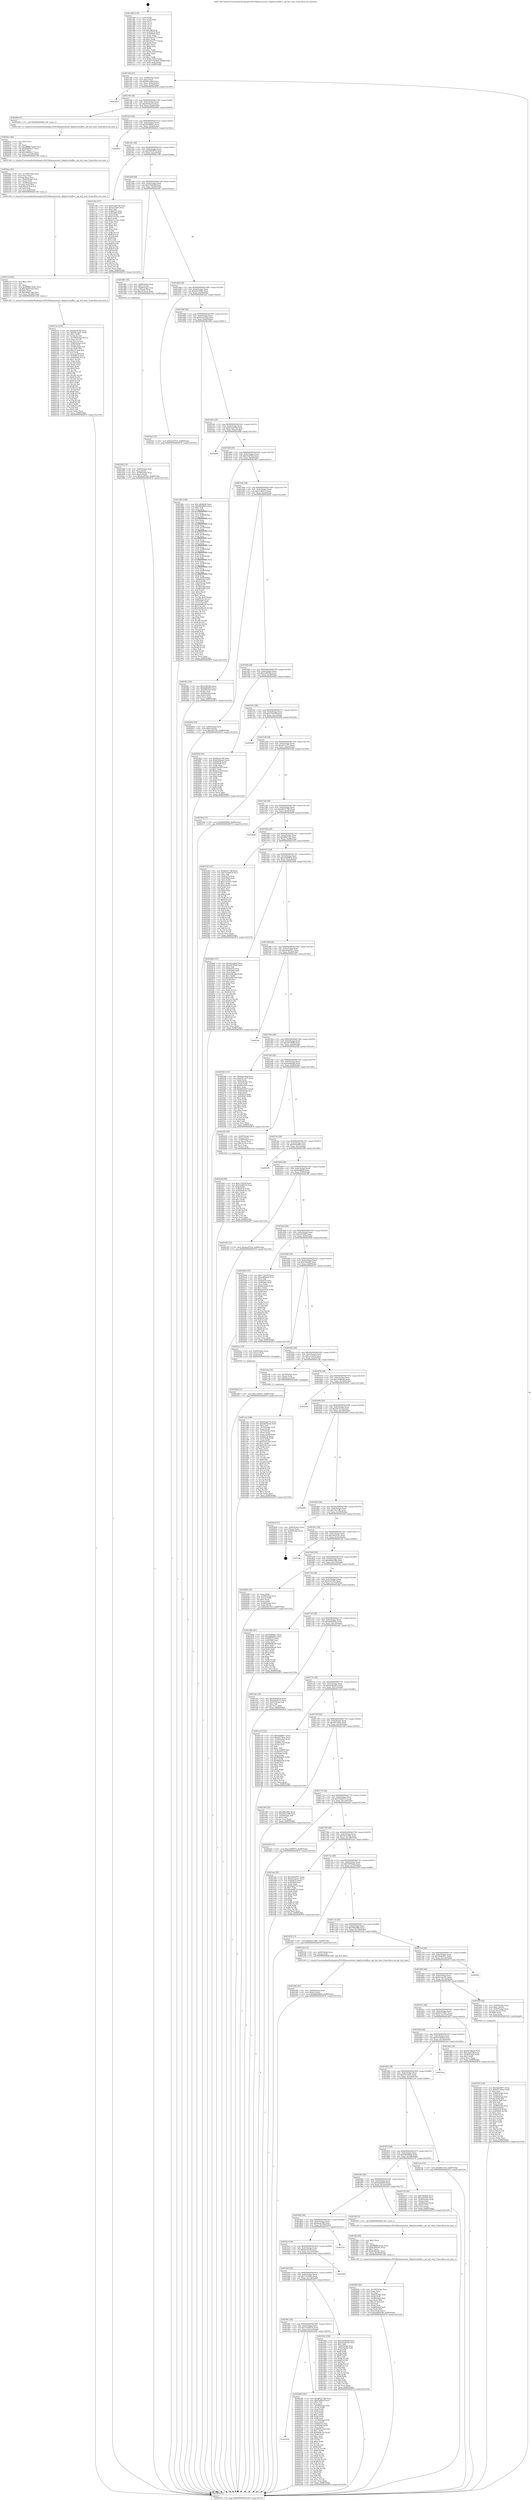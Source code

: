 digraph "0x401360" {
  label = "0x401360 (/mnt/c/Users/mathe/Desktop/tcc/POCII/binaries/extr_libgit2srcbuffer.c_git_buf_clear_Final-ollvm.out::main(0))"
  labelloc = "t"
  node[shape=record]

  Entry [label="",width=0.3,height=0.3,shape=circle,fillcolor=black,style=filled]
  "0x4013d4" [label="{
     0x4013d4 [32]\l
     | [instrs]\l
     &nbsp;&nbsp;0x4013d4 \<+6\>: mov -0x88(%rbp),%eax\l
     &nbsp;&nbsp;0x4013da \<+2\>: mov %eax,%ecx\l
     &nbsp;&nbsp;0x4013dc \<+6\>: sub $0x82ec46ef,%ecx\l
     &nbsp;&nbsp;0x4013e2 \<+6\>: mov %eax,-0x9c(%rbp)\l
     &nbsp;&nbsp;0x4013e8 \<+6\>: mov %ecx,-0xa0(%rbp)\l
     &nbsp;&nbsp;0x4013ee \<+6\>: je 0000000000402854 \<main+0x14f4\>\l
  }"]
  "0x402854" [label="{
     0x402854\l
  }", style=dashed]
  "0x4013f4" [label="{
     0x4013f4 [28]\l
     | [instrs]\l
     &nbsp;&nbsp;0x4013f4 \<+5\>: jmp 00000000004013f9 \<main+0x99\>\l
     &nbsp;&nbsp;0x4013f9 \<+6\>: mov -0x9c(%rbp),%eax\l
     &nbsp;&nbsp;0x4013ff \<+5\>: sub $0x9146aea5,%eax\l
     &nbsp;&nbsp;0x401404 \<+6\>: mov %eax,-0xa4(%rbp)\l
     &nbsp;&nbsp;0x40140a \<+6\>: je 00000000004020bd \<main+0xd5d\>\l
  }"]
  Exit [label="",width=0.3,height=0.3,shape=circle,fillcolor=black,style=filled,peripheries=2]
  "0x4020bd" [label="{
     0x4020bd [5]\l
     | [instrs]\l
     &nbsp;&nbsp;0x4020bd \<+5\>: call 0000000000401160 \<next_i\>\l
     | [calls]\l
     &nbsp;&nbsp;0x401160 \{1\} (/mnt/c/Users/mathe/Desktop/tcc/POCII/binaries/extr_libgit2srcbuffer.c_git_buf_clear_Final-ollvm.out::next_i)\l
  }"]
  "0x401410" [label="{
     0x401410 [28]\l
     | [instrs]\l
     &nbsp;&nbsp;0x401410 \<+5\>: jmp 0000000000401415 \<main+0xb5\>\l
     &nbsp;&nbsp;0x401415 \<+6\>: mov -0x9c(%rbp),%eax\l
     &nbsp;&nbsp;0x40141b \<+5\>: sub $0x92f488e7,%eax\l
     &nbsp;&nbsp;0x401420 \<+6\>: mov %eax,-0xa8(%rbp)\l
     &nbsp;&nbsp;0x401426 \<+6\>: je 00000000004026ce \<main+0x136e\>\l
  }"]
  "0x4025db" [label="{
     0x4025db [15]\l
     | [instrs]\l
     &nbsp;&nbsp;0x4025db \<+10\>: movl $0xc14fc61c,-0x88(%rbp)\l
     &nbsp;&nbsp;0x4025e5 \<+5\>: jmp 0000000000402879 \<main+0x1519\>\l
  }"]
  "0x4026ce" [label="{
     0x4026ce\l
  }", style=dashed]
  "0x40142c" [label="{
     0x40142c [28]\l
     | [instrs]\l
     &nbsp;&nbsp;0x40142c \<+5\>: jmp 0000000000401431 \<main+0xd1\>\l
     &nbsp;&nbsp;0x401431 \<+6\>: mov -0x9c(%rbp),%eax\l
     &nbsp;&nbsp;0x401437 \<+5\>: sub $0x93958f7d,%eax\l
     &nbsp;&nbsp;0x40143c \<+6\>: mov %eax,-0xac(%rbp)\l
     &nbsp;&nbsp;0x401442 \<+6\>: je 0000000000401c0b \<main+0x8ab\>\l
  }"]
  "0x40244d" [label="{
     0x40244d [92]\l
     | [instrs]\l
     &nbsp;&nbsp;0x40244d \<+5\>: mov $0xc71fc05f,%edx\l
     &nbsp;&nbsp;0x402452 \<+5\>: mov $0x55d84515,%esi\l
     &nbsp;&nbsp;0x402457 \<+3\>: xor %r8d,%r8d\l
     &nbsp;&nbsp;0x40245a \<+8\>: mov 0x405074,%r9d\l
     &nbsp;&nbsp;0x402462 \<+8\>: mov 0x405060,%r10d\l
     &nbsp;&nbsp;0x40246a \<+4\>: sub $0x1,%r8d\l
     &nbsp;&nbsp;0x40246e \<+3\>: mov %r9d,%r11d\l
     &nbsp;&nbsp;0x402471 \<+3\>: add %r8d,%r11d\l
     &nbsp;&nbsp;0x402474 \<+4\>: imul %r11d,%r9d\l
     &nbsp;&nbsp;0x402478 \<+4\>: and $0x1,%r9d\l
     &nbsp;&nbsp;0x40247c \<+4\>: cmp $0x0,%r9d\l
     &nbsp;&nbsp;0x402480 \<+3\>: sete %bl\l
     &nbsp;&nbsp;0x402483 \<+4\>: cmp $0xa,%r10d\l
     &nbsp;&nbsp;0x402487 \<+4\>: setl %r14b\l
     &nbsp;&nbsp;0x40248b \<+3\>: mov %bl,%r15b\l
     &nbsp;&nbsp;0x40248e \<+3\>: and %r14b,%r15b\l
     &nbsp;&nbsp;0x402491 \<+3\>: xor %r14b,%bl\l
     &nbsp;&nbsp;0x402494 \<+3\>: or %bl,%r15b\l
     &nbsp;&nbsp;0x402497 \<+4\>: test $0x1,%r15b\l
     &nbsp;&nbsp;0x40249b \<+3\>: cmovne %esi,%edx\l
     &nbsp;&nbsp;0x40249e \<+6\>: mov %edx,-0x88(%rbp)\l
     &nbsp;&nbsp;0x4024a4 \<+5\>: jmp 0000000000402879 \<main+0x1519\>\l
  }"]
  "0x401c0b" [label="{
     0x401c0b [147]\l
     | [instrs]\l
     &nbsp;&nbsp;0x401c0b \<+5\>: mov $0xb5aa0758,%eax\l
     &nbsp;&nbsp;0x401c10 \<+5\>: mov $0xaa150c6,%ecx\l
     &nbsp;&nbsp;0x401c15 \<+2\>: mov $0x1,%dl\l
     &nbsp;&nbsp;0x401c17 \<+7\>: mov 0x405074,%esi\l
     &nbsp;&nbsp;0x401c1e \<+7\>: mov 0x405060,%edi\l
     &nbsp;&nbsp;0x401c25 \<+3\>: mov %esi,%r8d\l
     &nbsp;&nbsp;0x401c28 \<+7\>: sub $0xb71ec5ec,%r8d\l
     &nbsp;&nbsp;0x401c2f \<+4\>: sub $0x1,%r8d\l
     &nbsp;&nbsp;0x401c33 \<+7\>: add $0xb71ec5ec,%r8d\l
     &nbsp;&nbsp;0x401c3a \<+4\>: imul %r8d,%esi\l
     &nbsp;&nbsp;0x401c3e \<+3\>: and $0x1,%esi\l
     &nbsp;&nbsp;0x401c41 \<+3\>: cmp $0x0,%esi\l
     &nbsp;&nbsp;0x401c44 \<+4\>: sete %r9b\l
     &nbsp;&nbsp;0x401c48 \<+3\>: cmp $0xa,%edi\l
     &nbsp;&nbsp;0x401c4b \<+4\>: setl %r10b\l
     &nbsp;&nbsp;0x401c4f \<+3\>: mov %r9b,%r11b\l
     &nbsp;&nbsp;0x401c52 \<+4\>: xor $0xff,%r11b\l
     &nbsp;&nbsp;0x401c56 \<+3\>: mov %r10b,%bl\l
     &nbsp;&nbsp;0x401c59 \<+3\>: xor $0xff,%bl\l
     &nbsp;&nbsp;0x401c5c \<+3\>: xor $0x1,%dl\l
     &nbsp;&nbsp;0x401c5f \<+3\>: mov %r11b,%r14b\l
     &nbsp;&nbsp;0x401c62 \<+4\>: and $0xff,%r14b\l
     &nbsp;&nbsp;0x401c66 \<+3\>: and %dl,%r9b\l
     &nbsp;&nbsp;0x401c69 \<+3\>: mov %bl,%r15b\l
     &nbsp;&nbsp;0x401c6c \<+4\>: and $0xff,%r15b\l
     &nbsp;&nbsp;0x401c70 \<+3\>: and %dl,%r10b\l
     &nbsp;&nbsp;0x401c73 \<+3\>: or %r9b,%r14b\l
     &nbsp;&nbsp;0x401c76 \<+3\>: or %r10b,%r15b\l
     &nbsp;&nbsp;0x401c79 \<+3\>: xor %r15b,%r14b\l
     &nbsp;&nbsp;0x401c7c \<+3\>: or %bl,%r11b\l
     &nbsp;&nbsp;0x401c7f \<+4\>: xor $0xff,%r11b\l
     &nbsp;&nbsp;0x401c83 \<+3\>: or $0x1,%dl\l
     &nbsp;&nbsp;0x401c86 \<+3\>: and %dl,%r11b\l
     &nbsp;&nbsp;0x401c89 \<+3\>: or %r11b,%r14b\l
     &nbsp;&nbsp;0x401c8c \<+4\>: test $0x1,%r14b\l
     &nbsp;&nbsp;0x401c90 \<+3\>: cmovne %ecx,%eax\l
     &nbsp;&nbsp;0x401c93 \<+6\>: mov %eax,-0x88(%rbp)\l
     &nbsp;&nbsp;0x401c99 \<+5\>: jmp 0000000000402879 \<main+0x1519\>\l
  }"]
  "0x401448" [label="{
     0x401448 [28]\l
     | [instrs]\l
     &nbsp;&nbsp;0x401448 \<+5\>: jmp 000000000040144d \<main+0xed\>\l
     &nbsp;&nbsp;0x40144d \<+6\>: mov -0x9c(%rbp),%eax\l
     &nbsp;&nbsp;0x401453 \<+5\>: sub $0xa7bd32ff,%eax\l
     &nbsp;&nbsp;0x401458 \<+6\>: mov %eax,-0xb0(%rbp)\l
     &nbsp;&nbsp;0x40145e \<+6\>: je 0000000000401d81 \<main+0xa21\>\l
  }"]
  "0x402360" [label="{
     0x402360 [25]\l
     | [instrs]\l
     &nbsp;&nbsp;0x402360 \<+4\>: mov -0x40(%rbp),%rax\l
     &nbsp;&nbsp;0x402364 \<+6\>: movl $0x0,(%rax)\l
     &nbsp;&nbsp;0x40236a \<+10\>: movl $0x69d368e8,-0x88(%rbp)\l
     &nbsp;&nbsp;0x402374 \<+5\>: jmp 0000000000402879 \<main+0x1519\>\l
  }"]
  "0x401d81" [label="{
     0x401d81 [26]\l
     | [instrs]\l
     &nbsp;&nbsp;0x401d81 \<+4\>: mov -0x68(%rbp),%rax\l
     &nbsp;&nbsp;0x401d85 \<+6\>: movl $0x1,(%rax)\l
     &nbsp;&nbsp;0x401d8b \<+4\>: mov -0x68(%rbp),%rax\l
     &nbsp;&nbsp;0x401d8f \<+3\>: movslq (%rax),%rax\l
     &nbsp;&nbsp;0x401d92 \<+4\>: imul $0x18,%rax,%rdi\l
     &nbsp;&nbsp;0x401d96 \<+5\>: call 0000000000401050 \<malloc@plt\>\l
     | [calls]\l
     &nbsp;&nbsp;0x401050 \{1\} (unknown)\l
  }"]
  "0x401464" [label="{
     0x401464 [28]\l
     | [instrs]\l
     &nbsp;&nbsp;0x401464 \<+5\>: jmp 0000000000401469 \<main+0x109\>\l
     &nbsp;&nbsp;0x401469 \<+6\>: mov -0x9c(%rbp),%eax\l
     &nbsp;&nbsp;0x40146f \<+5\>: sub $0xb22c394a,%eax\l
     &nbsp;&nbsp;0x401474 \<+6\>: mov %eax,-0xb4(%rbp)\l
     &nbsp;&nbsp;0x40147a \<+6\>: je 0000000000401fa2 \<main+0xc42\>\l
  }"]
  "0x401918" [label="{
     0x401918\l
  }", style=dashed]
  "0x401fa2" [label="{
     0x401fa2 [15]\l
     | [instrs]\l
     &nbsp;&nbsp;0x401fa2 \<+10\>: movl $0xb5e07fc5,-0x88(%rbp)\l
     &nbsp;&nbsp;0x401fac \<+5\>: jmp 0000000000402879 \<main+0x1519\>\l
  }"]
  "0x401480" [label="{
     0x401480 [28]\l
     | [instrs]\l
     &nbsp;&nbsp;0x401480 \<+5\>: jmp 0000000000401485 \<main+0x125\>\l
     &nbsp;&nbsp;0x401485 \<+6\>: mov -0x9c(%rbp),%eax\l
     &nbsp;&nbsp;0x40148b \<+5\>: sub $0xb52a543d,%eax\l
     &nbsp;&nbsp;0x401490 \<+6\>: mov %eax,-0xb8(%rbp)\l
     &nbsp;&nbsp;0x401496 \<+6\>: je 000000000040198c \<main+0x62c\>\l
  }"]
  "0x402290" [label="{
     0x402290 [181]\l
     | [instrs]\l
     &nbsp;&nbsp;0x402290 \<+5\>: mov $0xd85277d6,%eax\l
     &nbsp;&nbsp;0x402295 \<+5\>: mov $0xf5af883f,%ecx\l
     &nbsp;&nbsp;0x40229a \<+2\>: mov $0x1,%dl\l
     &nbsp;&nbsp;0x40229c \<+2\>: xor %esi,%esi\l
     &nbsp;&nbsp;0x40229e \<+4\>: mov -0x58(%rbp),%rdi\l
     &nbsp;&nbsp;0x4022a2 \<+3\>: mov (%rdi),%r8d\l
     &nbsp;&nbsp;0x4022a5 \<+3\>: mov %esi,%r9d\l
     &nbsp;&nbsp;0x4022a8 \<+3\>: sub %r8d,%r9d\l
     &nbsp;&nbsp;0x4022ab \<+3\>: mov %esi,%r8d\l
     &nbsp;&nbsp;0x4022ae \<+4\>: sub $0x1,%r8d\l
     &nbsp;&nbsp;0x4022b2 \<+3\>: add %r8d,%r9d\l
     &nbsp;&nbsp;0x4022b5 \<+3\>: sub %r9d,%esi\l
     &nbsp;&nbsp;0x4022b8 \<+4\>: mov -0x58(%rbp),%rdi\l
     &nbsp;&nbsp;0x4022bc \<+2\>: mov %esi,(%rdi)\l
     &nbsp;&nbsp;0x4022be \<+7\>: mov 0x405074,%esi\l
     &nbsp;&nbsp;0x4022c5 \<+8\>: mov 0x405060,%r8d\l
     &nbsp;&nbsp;0x4022cd \<+3\>: mov %esi,%r9d\l
     &nbsp;&nbsp;0x4022d0 \<+7\>: sub $0x940fca3e,%r9d\l
     &nbsp;&nbsp;0x4022d7 \<+4\>: sub $0x1,%r9d\l
     &nbsp;&nbsp;0x4022db \<+7\>: add $0x940fca3e,%r9d\l
     &nbsp;&nbsp;0x4022e2 \<+4\>: imul %r9d,%esi\l
     &nbsp;&nbsp;0x4022e6 \<+3\>: and $0x1,%esi\l
     &nbsp;&nbsp;0x4022e9 \<+3\>: cmp $0x0,%esi\l
     &nbsp;&nbsp;0x4022ec \<+4\>: sete %r10b\l
     &nbsp;&nbsp;0x4022f0 \<+4\>: cmp $0xa,%r8d\l
     &nbsp;&nbsp;0x4022f4 \<+4\>: setl %r11b\l
     &nbsp;&nbsp;0x4022f8 \<+3\>: mov %r10b,%bl\l
     &nbsp;&nbsp;0x4022fb \<+3\>: xor $0xff,%bl\l
     &nbsp;&nbsp;0x4022fe \<+3\>: mov %r11b,%r14b\l
     &nbsp;&nbsp;0x402301 \<+4\>: xor $0xff,%r14b\l
     &nbsp;&nbsp;0x402305 \<+3\>: xor $0x1,%dl\l
     &nbsp;&nbsp;0x402308 \<+3\>: mov %bl,%r15b\l
     &nbsp;&nbsp;0x40230b \<+4\>: and $0xff,%r15b\l
     &nbsp;&nbsp;0x40230f \<+3\>: and %dl,%r10b\l
     &nbsp;&nbsp;0x402312 \<+3\>: mov %r14b,%r12b\l
     &nbsp;&nbsp;0x402315 \<+4\>: and $0xff,%r12b\l
     &nbsp;&nbsp;0x402319 \<+3\>: and %dl,%r11b\l
     &nbsp;&nbsp;0x40231c \<+3\>: or %r10b,%r15b\l
     &nbsp;&nbsp;0x40231f \<+3\>: or %r11b,%r12b\l
     &nbsp;&nbsp;0x402322 \<+3\>: xor %r12b,%r15b\l
     &nbsp;&nbsp;0x402325 \<+3\>: or %r14b,%bl\l
     &nbsp;&nbsp;0x402328 \<+3\>: xor $0xff,%bl\l
     &nbsp;&nbsp;0x40232b \<+3\>: or $0x1,%dl\l
     &nbsp;&nbsp;0x40232e \<+2\>: and %dl,%bl\l
     &nbsp;&nbsp;0x402330 \<+3\>: or %bl,%r15b\l
     &nbsp;&nbsp;0x402333 \<+4\>: test $0x1,%r15b\l
     &nbsp;&nbsp;0x402337 \<+3\>: cmovne %ecx,%eax\l
     &nbsp;&nbsp;0x40233a \<+6\>: mov %eax,-0x88(%rbp)\l
     &nbsp;&nbsp;0x402340 \<+5\>: jmp 0000000000402879 \<main+0x1519\>\l
  }"]
  "0x40198c" [label="{
     0x40198c [336]\l
     | [instrs]\l
     &nbsp;&nbsp;0x40198c \<+5\>: mov $0x1e6ddcb6,%eax\l
     &nbsp;&nbsp;0x401991 \<+5\>: mov $0x4d429b3e,%ecx\l
     &nbsp;&nbsp;0x401996 \<+2\>: mov $0x1,%dl\l
     &nbsp;&nbsp;0x401998 \<+3\>: mov %rsp,%rsi\l
     &nbsp;&nbsp;0x40199b \<+4\>: add $0xfffffffffffffff0,%rsi\l
     &nbsp;&nbsp;0x40199f \<+3\>: mov %rsi,%rsp\l
     &nbsp;&nbsp;0x4019a2 \<+4\>: mov %rsi,-0x80(%rbp)\l
     &nbsp;&nbsp;0x4019a6 \<+3\>: mov %rsp,%rsi\l
     &nbsp;&nbsp;0x4019a9 \<+4\>: add $0xfffffffffffffff0,%rsi\l
     &nbsp;&nbsp;0x4019ad \<+3\>: mov %rsi,%rsp\l
     &nbsp;&nbsp;0x4019b0 \<+3\>: mov %rsp,%rdi\l
     &nbsp;&nbsp;0x4019b3 \<+4\>: add $0xfffffffffffffff0,%rdi\l
     &nbsp;&nbsp;0x4019b7 \<+3\>: mov %rdi,%rsp\l
     &nbsp;&nbsp;0x4019ba \<+4\>: mov %rdi,-0x78(%rbp)\l
     &nbsp;&nbsp;0x4019be \<+3\>: mov %rsp,%rdi\l
     &nbsp;&nbsp;0x4019c1 \<+4\>: add $0xfffffffffffffff0,%rdi\l
     &nbsp;&nbsp;0x4019c5 \<+3\>: mov %rdi,%rsp\l
     &nbsp;&nbsp;0x4019c8 \<+4\>: mov %rdi,-0x70(%rbp)\l
     &nbsp;&nbsp;0x4019cc \<+3\>: mov %rsp,%rdi\l
     &nbsp;&nbsp;0x4019cf \<+4\>: add $0xfffffffffffffff0,%rdi\l
     &nbsp;&nbsp;0x4019d3 \<+3\>: mov %rdi,%rsp\l
     &nbsp;&nbsp;0x4019d6 \<+4\>: mov %rdi,-0x68(%rbp)\l
     &nbsp;&nbsp;0x4019da \<+3\>: mov %rsp,%rdi\l
     &nbsp;&nbsp;0x4019dd \<+4\>: add $0xfffffffffffffff0,%rdi\l
     &nbsp;&nbsp;0x4019e1 \<+3\>: mov %rdi,%rsp\l
     &nbsp;&nbsp;0x4019e4 \<+4\>: mov %rdi,-0x60(%rbp)\l
     &nbsp;&nbsp;0x4019e8 \<+3\>: mov %rsp,%rdi\l
     &nbsp;&nbsp;0x4019eb \<+4\>: add $0xfffffffffffffff0,%rdi\l
     &nbsp;&nbsp;0x4019ef \<+3\>: mov %rdi,%rsp\l
     &nbsp;&nbsp;0x4019f2 \<+4\>: mov %rdi,-0x58(%rbp)\l
     &nbsp;&nbsp;0x4019f6 \<+3\>: mov %rsp,%rdi\l
     &nbsp;&nbsp;0x4019f9 \<+4\>: add $0xfffffffffffffff0,%rdi\l
     &nbsp;&nbsp;0x4019fd \<+3\>: mov %rdi,%rsp\l
     &nbsp;&nbsp;0x401a00 \<+4\>: mov %rdi,-0x50(%rbp)\l
     &nbsp;&nbsp;0x401a04 \<+3\>: mov %rsp,%rdi\l
     &nbsp;&nbsp;0x401a07 \<+4\>: add $0xfffffffffffffff0,%rdi\l
     &nbsp;&nbsp;0x401a0b \<+3\>: mov %rdi,%rsp\l
     &nbsp;&nbsp;0x401a0e \<+4\>: mov %rdi,-0x48(%rbp)\l
     &nbsp;&nbsp;0x401a12 \<+3\>: mov %rsp,%rdi\l
     &nbsp;&nbsp;0x401a15 \<+4\>: add $0xfffffffffffffff0,%rdi\l
     &nbsp;&nbsp;0x401a19 \<+3\>: mov %rdi,%rsp\l
     &nbsp;&nbsp;0x401a1c \<+4\>: mov %rdi,-0x40(%rbp)\l
     &nbsp;&nbsp;0x401a20 \<+4\>: mov -0x80(%rbp),%rdi\l
     &nbsp;&nbsp;0x401a24 \<+6\>: movl $0x0,(%rdi)\l
     &nbsp;&nbsp;0x401a2a \<+7\>: mov -0x8c(%rbp),%r8d\l
     &nbsp;&nbsp;0x401a31 \<+3\>: mov %r8d,(%rsi)\l
     &nbsp;&nbsp;0x401a34 \<+4\>: mov -0x78(%rbp),%rdi\l
     &nbsp;&nbsp;0x401a38 \<+7\>: mov -0x98(%rbp),%r9\l
     &nbsp;&nbsp;0x401a3f \<+3\>: mov %r9,(%rdi)\l
     &nbsp;&nbsp;0x401a42 \<+3\>: cmpl $0x2,(%rsi)\l
     &nbsp;&nbsp;0x401a45 \<+4\>: setne %r10b\l
     &nbsp;&nbsp;0x401a49 \<+4\>: and $0x1,%r10b\l
     &nbsp;&nbsp;0x401a4d \<+4\>: mov %r10b,-0x31(%rbp)\l
     &nbsp;&nbsp;0x401a51 \<+8\>: mov 0x405074,%r11d\l
     &nbsp;&nbsp;0x401a59 \<+7\>: mov 0x405060,%ebx\l
     &nbsp;&nbsp;0x401a60 \<+3\>: mov %r11d,%r14d\l
     &nbsp;&nbsp;0x401a63 \<+7\>: add $0x84486a24,%r14d\l
     &nbsp;&nbsp;0x401a6a \<+4\>: sub $0x1,%r14d\l
     &nbsp;&nbsp;0x401a6e \<+7\>: sub $0x84486a24,%r14d\l
     &nbsp;&nbsp;0x401a75 \<+4\>: imul %r14d,%r11d\l
     &nbsp;&nbsp;0x401a79 \<+4\>: and $0x1,%r11d\l
     &nbsp;&nbsp;0x401a7d \<+4\>: cmp $0x0,%r11d\l
     &nbsp;&nbsp;0x401a81 \<+4\>: sete %r10b\l
     &nbsp;&nbsp;0x401a85 \<+3\>: cmp $0xa,%ebx\l
     &nbsp;&nbsp;0x401a88 \<+4\>: setl %r15b\l
     &nbsp;&nbsp;0x401a8c \<+3\>: mov %r10b,%r12b\l
     &nbsp;&nbsp;0x401a8f \<+4\>: xor $0xff,%r12b\l
     &nbsp;&nbsp;0x401a93 \<+3\>: mov %r15b,%r13b\l
     &nbsp;&nbsp;0x401a96 \<+4\>: xor $0xff,%r13b\l
     &nbsp;&nbsp;0x401a9a \<+3\>: xor $0x1,%dl\l
     &nbsp;&nbsp;0x401a9d \<+3\>: mov %r12b,%sil\l
     &nbsp;&nbsp;0x401aa0 \<+4\>: and $0xff,%sil\l
     &nbsp;&nbsp;0x401aa4 \<+3\>: and %dl,%r10b\l
     &nbsp;&nbsp;0x401aa7 \<+3\>: mov %r13b,%dil\l
     &nbsp;&nbsp;0x401aaa \<+4\>: and $0xff,%dil\l
     &nbsp;&nbsp;0x401aae \<+3\>: and %dl,%r15b\l
     &nbsp;&nbsp;0x401ab1 \<+3\>: or %r10b,%sil\l
     &nbsp;&nbsp;0x401ab4 \<+3\>: or %r15b,%dil\l
     &nbsp;&nbsp;0x401ab7 \<+3\>: xor %dil,%sil\l
     &nbsp;&nbsp;0x401aba \<+3\>: or %r13b,%r12b\l
     &nbsp;&nbsp;0x401abd \<+4\>: xor $0xff,%r12b\l
     &nbsp;&nbsp;0x401ac1 \<+3\>: or $0x1,%dl\l
     &nbsp;&nbsp;0x401ac4 \<+3\>: and %dl,%r12b\l
     &nbsp;&nbsp;0x401ac7 \<+3\>: or %r12b,%sil\l
     &nbsp;&nbsp;0x401aca \<+4\>: test $0x1,%sil\l
     &nbsp;&nbsp;0x401ace \<+3\>: cmovne %ecx,%eax\l
     &nbsp;&nbsp;0x401ad1 \<+6\>: mov %eax,-0x88(%rbp)\l
     &nbsp;&nbsp;0x401ad7 \<+5\>: jmp 0000000000402879 \<main+0x1519\>\l
  }"]
  "0x40149c" [label="{
     0x40149c [28]\l
     | [instrs]\l
     &nbsp;&nbsp;0x40149c \<+5\>: jmp 00000000004014a1 \<main+0x141\>\l
     &nbsp;&nbsp;0x4014a1 \<+6\>: mov -0x9c(%rbp),%eax\l
     &nbsp;&nbsp;0x4014a7 \<+5\>: sub $0xb5aa0758,%eax\l
     &nbsp;&nbsp;0x4014ac \<+6\>: mov %eax,-0xbc(%rbp)\l
     &nbsp;&nbsp;0x4014b2 \<+6\>: je 000000000040269e \<main+0x133e\>\l
  }"]
  "0x40213c" [label="{
     0x40213c [178]\l
     | [instrs]\l
     &nbsp;&nbsp;0x40213c \<+5\>: mov $0x6dcd13f0,%ecx\l
     &nbsp;&nbsp;0x402141 \<+5\>: mov $0x65e16ef1,%edx\l
     &nbsp;&nbsp;0x402146 \<+3\>: mov $0x1,%r9b\l
     &nbsp;&nbsp;0x402149 \<+3\>: xor %r10d,%r10d\l
     &nbsp;&nbsp;0x40214c \<+7\>: mov -0x168(%rbp),%r11d\l
     &nbsp;&nbsp;0x402153 \<+4\>: imul %eax,%r11d\l
     &nbsp;&nbsp;0x402157 \<+3\>: movslq %r11d,%rsi\l
     &nbsp;&nbsp;0x40215a \<+4\>: mov -0x60(%rbp),%rdi\l
     &nbsp;&nbsp;0x40215e \<+3\>: mov (%rdi),%rdi\l
     &nbsp;&nbsp;0x402161 \<+4\>: mov -0x58(%rbp),%r8\l
     &nbsp;&nbsp;0x402165 \<+3\>: movslq (%r8),%r8\l
     &nbsp;&nbsp;0x402168 \<+4\>: imul $0x18,%r8,%r8\l
     &nbsp;&nbsp;0x40216c \<+3\>: add %r8,%rdi\l
     &nbsp;&nbsp;0x40216f \<+4\>: mov %rsi,0x10(%rdi)\l
     &nbsp;&nbsp;0x402173 \<+7\>: mov 0x405074,%eax\l
     &nbsp;&nbsp;0x40217a \<+8\>: mov 0x405060,%r11d\l
     &nbsp;&nbsp;0x402182 \<+4\>: sub $0x1,%r10d\l
     &nbsp;&nbsp;0x402186 \<+2\>: mov %eax,%ebx\l
     &nbsp;&nbsp;0x402188 \<+3\>: add %r10d,%ebx\l
     &nbsp;&nbsp;0x40218b \<+3\>: imul %ebx,%eax\l
     &nbsp;&nbsp;0x40218e \<+3\>: and $0x1,%eax\l
     &nbsp;&nbsp;0x402191 \<+3\>: cmp $0x0,%eax\l
     &nbsp;&nbsp;0x402194 \<+4\>: sete %r14b\l
     &nbsp;&nbsp;0x402198 \<+4\>: cmp $0xa,%r11d\l
     &nbsp;&nbsp;0x40219c \<+4\>: setl %r15b\l
     &nbsp;&nbsp;0x4021a0 \<+3\>: mov %r14b,%r12b\l
     &nbsp;&nbsp;0x4021a3 \<+4\>: xor $0xff,%r12b\l
     &nbsp;&nbsp;0x4021a7 \<+3\>: mov %r15b,%r13b\l
     &nbsp;&nbsp;0x4021aa \<+4\>: xor $0xff,%r13b\l
     &nbsp;&nbsp;0x4021ae \<+4\>: xor $0x1,%r9b\l
     &nbsp;&nbsp;0x4021b2 \<+3\>: mov %r12b,%al\l
     &nbsp;&nbsp;0x4021b5 \<+2\>: and $0xff,%al\l
     &nbsp;&nbsp;0x4021b7 \<+3\>: and %r9b,%r14b\l
     &nbsp;&nbsp;0x4021ba \<+3\>: mov %r13b,%sil\l
     &nbsp;&nbsp;0x4021bd \<+4\>: and $0xff,%sil\l
     &nbsp;&nbsp;0x4021c1 \<+3\>: and %r9b,%r15b\l
     &nbsp;&nbsp;0x4021c4 \<+3\>: or %r14b,%al\l
     &nbsp;&nbsp;0x4021c7 \<+3\>: or %r15b,%sil\l
     &nbsp;&nbsp;0x4021ca \<+3\>: xor %sil,%al\l
     &nbsp;&nbsp;0x4021cd \<+3\>: or %r13b,%r12b\l
     &nbsp;&nbsp;0x4021d0 \<+4\>: xor $0xff,%r12b\l
     &nbsp;&nbsp;0x4021d4 \<+4\>: or $0x1,%r9b\l
     &nbsp;&nbsp;0x4021d8 \<+3\>: and %r9b,%r12b\l
     &nbsp;&nbsp;0x4021db \<+3\>: or %r12b,%al\l
     &nbsp;&nbsp;0x4021de \<+2\>: test $0x1,%al\l
     &nbsp;&nbsp;0x4021e0 \<+3\>: cmovne %edx,%ecx\l
     &nbsp;&nbsp;0x4021e3 \<+6\>: mov %ecx,-0x88(%rbp)\l
     &nbsp;&nbsp;0x4021e9 \<+5\>: jmp 0000000000402879 \<main+0x1519\>\l
  }"]
  "0x40269e" [label="{
     0x40269e\l
  }", style=dashed]
  "0x4014b8" [label="{
     0x4014b8 [28]\l
     | [instrs]\l
     &nbsp;&nbsp;0x4014b8 \<+5\>: jmp 00000000004014bd \<main+0x15d\>\l
     &nbsp;&nbsp;0x4014bd \<+6\>: mov -0x9c(%rbp),%eax\l
     &nbsp;&nbsp;0x4014c3 \<+5\>: sub $0xb5e07fc5,%eax\l
     &nbsp;&nbsp;0x4014c8 \<+6\>: mov %eax,-0xc0(%rbp)\l
     &nbsp;&nbsp;0x4014ce \<+6\>: je 0000000000401fb1 \<main+0xc51\>\l
  }"]
  "0x402114" [label="{
     0x402114 [40]\l
     | [instrs]\l
     &nbsp;&nbsp;0x402114 \<+5\>: mov $0x2,%ecx\l
     &nbsp;&nbsp;0x402119 \<+1\>: cltd\l
     &nbsp;&nbsp;0x40211a \<+2\>: idiv %ecx\l
     &nbsp;&nbsp;0x40211c \<+6\>: imul $0xfffffffe,%edx,%ecx\l
     &nbsp;&nbsp;0x402122 \<+6\>: sub $0x3ddd15ab,%ecx\l
     &nbsp;&nbsp;0x402128 \<+3\>: add $0x1,%ecx\l
     &nbsp;&nbsp;0x40212b \<+6\>: add $0x3ddd15ab,%ecx\l
     &nbsp;&nbsp;0x402131 \<+6\>: mov %ecx,-0x168(%rbp)\l
     &nbsp;&nbsp;0x402137 \<+5\>: call 0000000000401160 \<next_i\>\l
     | [calls]\l
     &nbsp;&nbsp;0x401160 \{1\} (/mnt/c/Users/mathe/Desktop/tcc/POCII/binaries/extr_libgit2srcbuffer.c_git_buf_clear_Final-ollvm.out::next_i)\l
  }"]
  "0x401fb1" [label="{
     0x401fb1 [36]\l
     | [instrs]\l
     &nbsp;&nbsp;0x401fb1 \<+5\>: mov $0xc2df538e,%eax\l
     &nbsp;&nbsp;0x401fb6 \<+5\>: mov $0x6a6d8d1f,%ecx\l
     &nbsp;&nbsp;0x401fbb \<+4\>: mov -0x48(%rbp),%rdx\l
     &nbsp;&nbsp;0x401fbf \<+2\>: mov (%rdx),%esi\l
     &nbsp;&nbsp;0x401fc1 \<+4\>: mov -0x50(%rbp),%rdx\l
     &nbsp;&nbsp;0x401fc5 \<+2\>: cmp (%rdx),%esi\l
     &nbsp;&nbsp;0x401fc7 \<+3\>: cmovl %ecx,%eax\l
     &nbsp;&nbsp;0x401fca \<+6\>: mov %eax,-0x88(%rbp)\l
     &nbsp;&nbsp;0x401fd0 \<+5\>: jmp 0000000000402879 \<main+0x1519\>\l
  }"]
  "0x4014d4" [label="{
     0x4014d4 [28]\l
     | [instrs]\l
     &nbsp;&nbsp;0x4014d4 \<+5\>: jmp 00000000004014d9 \<main+0x179\>\l
     &nbsp;&nbsp;0x4014d9 \<+6\>: mov -0x9c(%rbp),%eax\l
     &nbsp;&nbsp;0x4014df \<+5\>: sub $0xc14fc61c,%eax\l
     &nbsp;&nbsp;0x4014e4 \<+6\>: mov %eax,-0xc4(%rbp)\l
     &nbsp;&nbsp;0x4014ea \<+6\>: je 000000000040260d \<main+0x12ad\>\l
  }"]
  "0x4020ea" [label="{
     0x4020ea [42]\l
     | [instrs]\l
     &nbsp;&nbsp;0x4020ea \<+6\>: mov -0x164(%rbp),%ecx\l
     &nbsp;&nbsp;0x4020f0 \<+3\>: imul %eax,%ecx\l
     &nbsp;&nbsp;0x4020f3 \<+3\>: movslq %ecx,%rsi\l
     &nbsp;&nbsp;0x4020f6 \<+4\>: mov -0x60(%rbp),%rdi\l
     &nbsp;&nbsp;0x4020fa \<+3\>: mov (%rdi),%rdi\l
     &nbsp;&nbsp;0x4020fd \<+4\>: mov -0x58(%rbp),%r8\l
     &nbsp;&nbsp;0x402101 \<+3\>: movslq (%r8),%r8\l
     &nbsp;&nbsp;0x402104 \<+4\>: imul $0x18,%r8,%r8\l
     &nbsp;&nbsp;0x402108 \<+3\>: add %r8,%rdi\l
     &nbsp;&nbsp;0x40210b \<+4\>: mov %rsi,0x8(%rdi)\l
     &nbsp;&nbsp;0x40210f \<+5\>: call 0000000000401160 \<next_i\>\l
     | [calls]\l
     &nbsp;&nbsp;0x401160 \{1\} (/mnt/c/Users/mathe/Desktop/tcc/POCII/binaries/extr_libgit2srcbuffer.c_git_buf_clear_Final-ollvm.out::next_i)\l
  }"]
  "0x40260d" [label="{
     0x40260d [25]\l
     | [instrs]\l
     &nbsp;&nbsp;0x40260d \<+4\>: mov -0x80(%rbp),%rax\l
     &nbsp;&nbsp;0x402611 \<+6\>: movl $0x0,(%rax)\l
     &nbsp;&nbsp;0x402617 \<+10\>: movl $0x33b71ffc,-0x88(%rbp)\l
     &nbsp;&nbsp;0x402621 \<+5\>: jmp 0000000000402879 \<main+0x1519\>\l
  }"]
  "0x4014f0" [label="{
     0x4014f0 [28]\l
     | [instrs]\l
     &nbsp;&nbsp;0x4014f0 \<+5\>: jmp 00000000004014f5 \<main+0x195\>\l
     &nbsp;&nbsp;0x4014f5 \<+6\>: mov -0x9c(%rbp),%eax\l
     &nbsp;&nbsp;0x4014fb \<+5\>: sub $0xc2df538e,%eax\l
     &nbsp;&nbsp;0x401500 \<+6\>: mov %eax,-0xc8(%rbp)\l
     &nbsp;&nbsp;0x401506 \<+6\>: je 0000000000402062 \<main+0xd02\>\l
  }"]
  "0x4020c2" [label="{
     0x4020c2 [40]\l
     | [instrs]\l
     &nbsp;&nbsp;0x4020c2 \<+5\>: mov $0x2,%ecx\l
     &nbsp;&nbsp;0x4020c7 \<+1\>: cltd\l
     &nbsp;&nbsp;0x4020c8 \<+2\>: idiv %ecx\l
     &nbsp;&nbsp;0x4020ca \<+6\>: imul $0xfffffffe,%edx,%ecx\l
     &nbsp;&nbsp;0x4020d0 \<+6\>: sub $0x28600e17,%ecx\l
     &nbsp;&nbsp;0x4020d6 \<+3\>: add $0x1,%ecx\l
     &nbsp;&nbsp;0x4020d9 \<+6\>: add $0x28600e17,%ecx\l
     &nbsp;&nbsp;0x4020df \<+6\>: mov %ecx,-0x164(%rbp)\l
     &nbsp;&nbsp;0x4020e5 \<+5\>: call 0000000000401160 \<next_i\>\l
     | [calls]\l
     &nbsp;&nbsp;0x401160 \{1\} (/mnt/c/Users/mathe/Desktop/tcc/POCII/binaries/extr_libgit2srcbuffer.c_git_buf_clear_Final-ollvm.out::next_i)\l
  }"]
  "0x402062" [label="{
     0x402062 [91]\l
     | [instrs]\l
     &nbsp;&nbsp;0x402062 \<+5\>: mov $0x6dcd13f0,%eax\l
     &nbsp;&nbsp;0x402067 \<+5\>: mov $0x9146aea5,%ecx\l
     &nbsp;&nbsp;0x40206c \<+7\>: mov 0x405074,%edx\l
     &nbsp;&nbsp;0x402073 \<+7\>: mov 0x405060,%esi\l
     &nbsp;&nbsp;0x40207a \<+2\>: mov %edx,%edi\l
     &nbsp;&nbsp;0x40207c \<+6\>: sub $0xb2ee5f1f,%edi\l
     &nbsp;&nbsp;0x402082 \<+3\>: sub $0x1,%edi\l
     &nbsp;&nbsp;0x402085 \<+6\>: add $0xb2ee5f1f,%edi\l
     &nbsp;&nbsp;0x40208b \<+3\>: imul %edi,%edx\l
     &nbsp;&nbsp;0x40208e \<+3\>: and $0x1,%edx\l
     &nbsp;&nbsp;0x402091 \<+3\>: cmp $0x0,%edx\l
     &nbsp;&nbsp;0x402094 \<+4\>: sete %r8b\l
     &nbsp;&nbsp;0x402098 \<+3\>: cmp $0xa,%esi\l
     &nbsp;&nbsp;0x40209b \<+4\>: setl %r9b\l
     &nbsp;&nbsp;0x40209f \<+3\>: mov %r8b,%r10b\l
     &nbsp;&nbsp;0x4020a2 \<+3\>: and %r9b,%r10b\l
     &nbsp;&nbsp;0x4020a5 \<+3\>: xor %r9b,%r8b\l
     &nbsp;&nbsp;0x4020a8 \<+3\>: or %r8b,%r10b\l
     &nbsp;&nbsp;0x4020ab \<+4\>: test $0x1,%r10b\l
     &nbsp;&nbsp;0x4020af \<+3\>: cmovne %ecx,%eax\l
     &nbsp;&nbsp;0x4020b2 \<+6\>: mov %eax,-0x88(%rbp)\l
     &nbsp;&nbsp;0x4020b8 \<+5\>: jmp 0000000000402879 \<main+0x1519\>\l
  }"]
  "0x40150c" [label="{
     0x40150c [28]\l
     | [instrs]\l
     &nbsp;&nbsp;0x40150c \<+5\>: jmp 0000000000401511 \<main+0x1b1\>\l
     &nbsp;&nbsp;0x401511 \<+6\>: mov -0x9c(%rbp),%eax\l
     &nbsp;&nbsp;0x401517 \<+5\>: sub $0xc71fc05f,%eax\l
     &nbsp;&nbsp;0x40151c \<+6\>: mov %eax,-0xcc(%rbp)\l
     &nbsp;&nbsp;0x401522 \<+6\>: je 0000000000402828 \<main+0x14c8\>\l
  }"]
  "0x402002" [label="{
     0x402002 [62]\l
     | [instrs]\l
     &nbsp;&nbsp;0x402002 \<+6\>: mov -0x160(%rbp),%ecx\l
     &nbsp;&nbsp;0x402008 \<+3\>: imul %eax,%ecx\l
     &nbsp;&nbsp;0x40200b \<+3\>: mov %cl,%sil\l
     &nbsp;&nbsp;0x40200e \<+4\>: mov -0x60(%rbp),%rdi\l
     &nbsp;&nbsp;0x402012 \<+3\>: mov (%rdi),%rdi\l
     &nbsp;&nbsp;0x402015 \<+4\>: mov -0x58(%rbp),%r8\l
     &nbsp;&nbsp;0x402019 \<+3\>: movslq (%r8),%r8\l
     &nbsp;&nbsp;0x40201c \<+4\>: imul $0x18,%r8,%r8\l
     &nbsp;&nbsp;0x402020 \<+3\>: add %r8,%rdi\l
     &nbsp;&nbsp;0x402023 \<+3\>: mov (%rdi),%rdi\l
     &nbsp;&nbsp;0x402026 \<+4\>: mov -0x48(%rbp),%r8\l
     &nbsp;&nbsp;0x40202a \<+3\>: movslq (%r8),%r8\l
     &nbsp;&nbsp;0x40202d \<+4\>: mov %sil,(%rdi,%r8,1)\l
     &nbsp;&nbsp;0x402031 \<+10\>: movl $0x448b43d6,-0x88(%rbp)\l
     &nbsp;&nbsp;0x40203b \<+5\>: jmp 0000000000402879 \<main+0x1519\>\l
  }"]
  "0x402828" [label="{
     0x402828\l
  }", style=dashed]
  "0x401528" [label="{
     0x401528 [28]\l
     | [instrs]\l
     &nbsp;&nbsp;0x401528 \<+5\>: jmp 000000000040152d \<main+0x1cd\>\l
     &nbsp;&nbsp;0x40152d \<+6\>: mov -0x9c(%rbp),%eax\l
     &nbsp;&nbsp;0x401533 \<+5\>: sub $0xd27ccf73,%eax\l
     &nbsp;&nbsp;0x401538 \<+6\>: mov %eax,-0xd0(%rbp)\l
     &nbsp;&nbsp;0x40153e \<+6\>: je 00000000004025bd \<main+0x125d\>\l
  }"]
  "0x401fda" [label="{
     0x401fda [40]\l
     | [instrs]\l
     &nbsp;&nbsp;0x401fda \<+5\>: mov $0x2,%ecx\l
     &nbsp;&nbsp;0x401fdf \<+1\>: cltd\l
     &nbsp;&nbsp;0x401fe0 \<+2\>: idiv %ecx\l
     &nbsp;&nbsp;0x401fe2 \<+6\>: imul $0xfffffffe,%edx,%ecx\l
     &nbsp;&nbsp;0x401fe8 \<+6\>: sub $0xbcf5b291,%ecx\l
     &nbsp;&nbsp;0x401fee \<+3\>: add $0x1,%ecx\l
     &nbsp;&nbsp;0x401ff1 \<+6\>: add $0xbcf5b291,%ecx\l
     &nbsp;&nbsp;0x401ff7 \<+6\>: mov %ecx,-0x160(%rbp)\l
     &nbsp;&nbsp;0x401ffd \<+5\>: call 0000000000401160 \<next_i\>\l
     | [calls]\l
     &nbsp;&nbsp;0x401160 \{1\} (/mnt/c/Users/mathe/Desktop/tcc/POCII/binaries/extr_libgit2srcbuffer.c_git_buf_clear_Final-ollvm.out::next_i)\l
  }"]
  "0x4025bd" [label="{
     0x4025bd [15]\l
     | [instrs]\l
     &nbsp;&nbsp;0x4025bd \<+10\>: movl $0x69d368e8,-0x88(%rbp)\l
     &nbsp;&nbsp;0x4025c7 \<+5\>: jmp 0000000000402879 \<main+0x1519\>\l
  }"]
  "0x401544" [label="{
     0x401544 [28]\l
     | [instrs]\l
     &nbsp;&nbsp;0x401544 \<+5\>: jmp 0000000000401549 \<main+0x1e9\>\l
     &nbsp;&nbsp;0x401549 \<+6\>: mov -0x9c(%rbp),%eax\l
     &nbsp;&nbsp;0x40154f \<+5\>: sub $0xd85277d6,%eax\l
     &nbsp;&nbsp;0x401554 \<+6\>: mov %eax,-0xd4(%rbp)\l
     &nbsp;&nbsp;0x40155a \<+6\>: je 0000000000402806 \<main+0x14a6\>\l
  }"]
  "0x401f26" [label="{
     0x401f26 [124]\l
     | [instrs]\l
     &nbsp;&nbsp;0x401f26 \<+5\>: mov $0x5deb0971,%ecx\l
     &nbsp;&nbsp;0x401f2b \<+5\>: mov $0xb22c394a,%edx\l
     &nbsp;&nbsp;0x401f30 \<+2\>: xor %esi,%esi\l
     &nbsp;&nbsp;0x401f32 \<+4\>: mov -0x60(%rbp),%rdi\l
     &nbsp;&nbsp;0x401f36 \<+3\>: mov (%rdi),%rdi\l
     &nbsp;&nbsp;0x401f39 \<+4\>: mov -0x58(%rbp),%r8\l
     &nbsp;&nbsp;0x401f3d \<+3\>: movslq (%r8),%r8\l
     &nbsp;&nbsp;0x401f40 \<+4\>: imul $0x18,%r8,%r8\l
     &nbsp;&nbsp;0x401f44 \<+3\>: add %r8,%rdi\l
     &nbsp;&nbsp;0x401f47 \<+3\>: mov %rax,(%rdi)\l
     &nbsp;&nbsp;0x401f4a \<+4\>: mov -0x48(%rbp),%rax\l
     &nbsp;&nbsp;0x401f4e \<+6\>: movl $0x0,(%rax)\l
     &nbsp;&nbsp;0x401f54 \<+8\>: mov 0x405074,%r9d\l
     &nbsp;&nbsp;0x401f5c \<+8\>: mov 0x405060,%r10d\l
     &nbsp;&nbsp;0x401f64 \<+3\>: sub $0x1,%esi\l
     &nbsp;&nbsp;0x401f67 \<+3\>: mov %r9d,%r11d\l
     &nbsp;&nbsp;0x401f6a \<+3\>: add %esi,%r11d\l
     &nbsp;&nbsp;0x401f6d \<+4\>: imul %r11d,%r9d\l
     &nbsp;&nbsp;0x401f71 \<+4\>: and $0x1,%r9d\l
     &nbsp;&nbsp;0x401f75 \<+4\>: cmp $0x0,%r9d\l
     &nbsp;&nbsp;0x401f79 \<+3\>: sete %bl\l
     &nbsp;&nbsp;0x401f7c \<+4\>: cmp $0xa,%r10d\l
     &nbsp;&nbsp;0x401f80 \<+4\>: setl %r14b\l
     &nbsp;&nbsp;0x401f84 \<+3\>: mov %bl,%r15b\l
     &nbsp;&nbsp;0x401f87 \<+3\>: and %r14b,%r15b\l
     &nbsp;&nbsp;0x401f8a \<+3\>: xor %r14b,%bl\l
     &nbsp;&nbsp;0x401f8d \<+3\>: or %bl,%r15b\l
     &nbsp;&nbsp;0x401f90 \<+4\>: test $0x1,%r15b\l
     &nbsp;&nbsp;0x401f94 \<+3\>: cmovne %edx,%ecx\l
     &nbsp;&nbsp;0x401f97 \<+6\>: mov %ecx,-0x88(%rbp)\l
     &nbsp;&nbsp;0x401f9d \<+5\>: jmp 0000000000402879 \<main+0x1519\>\l
  }"]
  "0x402806" [label="{
     0x402806\l
  }", style=dashed]
  "0x401560" [label="{
     0x401560 [28]\l
     | [instrs]\l
     &nbsp;&nbsp;0x401560 \<+5\>: jmp 0000000000401565 \<main+0x205\>\l
     &nbsp;&nbsp;0x401565 \<+6\>: mov -0x9c(%rbp),%eax\l
     &nbsp;&nbsp;0x40156b \<+5\>: sub $0xdf0e7af3,%eax\l
     &nbsp;&nbsp;0x401570 \<+6\>: mov %eax,-0xd8(%rbp)\l
     &nbsp;&nbsp;0x401576 \<+6\>: je 00000000004021fd \<main+0xe9d\>\l
  }"]
  "0x401d9b" [label="{
     0x401d9b [32]\l
     | [instrs]\l
     &nbsp;&nbsp;0x401d9b \<+4\>: mov -0x60(%rbp),%rdi\l
     &nbsp;&nbsp;0x401d9f \<+3\>: mov %rax,(%rdi)\l
     &nbsp;&nbsp;0x401da2 \<+4\>: mov -0x58(%rbp),%rax\l
     &nbsp;&nbsp;0x401da6 \<+6\>: movl $0x0,(%rax)\l
     &nbsp;&nbsp;0x401dac \<+10\>: movl $0x4ca07f22,-0x88(%rbp)\l
     &nbsp;&nbsp;0x401db6 \<+5\>: jmp 0000000000402879 \<main+0x1519\>\l
  }"]
  "0x4021fd" [label="{
     0x4021fd [147]\l
     | [instrs]\l
     &nbsp;&nbsp;0x4021fd \<+5\>: mov $0xd85277d6,%eax\l
     &nbsp;&nbsp;0x402202 \<+5\>: mov $0x72204074,%ecx\l
     &nbsp;&nbsp;0x402207 \<+2\>: mov $0x1,%dl\l
     &nbsp;&nbsp;0x402209 \<+7\>: mov 0x405074,%esi\l
     &nbsp;&nbsp;0x402210 \<+7\>: mov 0x405060,%edi\l
     &nbsp;&nbsp;0x402217 \<+3\>: mov %esi,%r8d\l
     &nbsp;&nbsp;0x40221a \<+7\>: sub $0xe1fc0411,%r8d\l
     &nbsp;&nbsp;0x402221 \<+4\>: sub $0x1,%r8d\l
     &nbsp;&nbsp;0x402225 \<+7\>: add $0xe1fc0411,%r8d\l
     &nbsp;&nbsp;0x40222c \<+4\>: imul %r8d,%esi\l
     &nbsp;&nbsp;0x402230 \<+3\>: and $0x1,%esi\l
     &nbsp;&nbsp;0x402233 \<+3\>: cmp $0x0,%esi\l
     &nbsp;&nbsp;0x402236 \<+4\>: sete %r9b\l
     &nbsp;&nbsp;0x40223a \<+3\>: cmp $0xa,%edi\l
     &nbsp;&nbsp;0x40223d \<+4\>: setl %r10b\l
     &nbsp;&nbsp;0x402241 \<+3\>: mov %r9b,%r11b\l
     &nbsp;&nbsp;0x402244 \<+4\>: xor $0xff,%r11b\l
     &nbsp;&nbsp;0x402248 \<+3\>: mov %r10b,%bl\l
     &nbsp;&nbsp;0x40224b \<+3\>: xor $0xff,%bl\l
     &nbsp;&nbsp;0x40224e \<+3\>: xor $0x1,%dl\l
     &nbsp;&nbsp;0x402251 \<+3\>: mov %r11b,%r14b\l
     &nbsp;&nbsp;0x402254 \<+4\>: and $0xff,%r14b\l
     &nbsp;&nbsp;0x402258 \<+3\>: and %dl,%r9b\l
     &nbsp;&nbsp;0x40225b \<+3\>: mov %bl,%r15b\l
     &nbsp;&nbsp;0x40225e \<+4\>: and $0xff,%r15b\l
     &nbsp;&nbsp;0x402262 \<+3\>: and %dl,%r10b\l
     &nbsp;&nbsp;0x402265 \<+3\>: or %r9b,%r14b\l
     &nbsp;&nbsp;0x402268 \<+3\>: or %r10b,%r15b\l
     &nbsp;&nbsp;0x40226b \<+3\>: xor %r15b,%r14b\l
     &nbsp;&nbsp;0x40226e \<+3\>: or %bl,%r11b\l
     &nbsp;&nbsp;0x402271 \<+4\>: xor $0xff,%r11b\l
     &nbsp;&nbsp;0x402275 \<+3\>: or $0x1,%dl\l
     &nbsp;&nbsp;0x402278 \<+3\>: and %dl,%r11b\l
     &nbsp;&nbsp;0x40227b \<+3\>: or %r11b,%r14b\l
     &nbsp;&nbsp;0x40227e \<+4\>: test $0x1,%r14b\l
     &nbsp;&nbsp;0x402282 \<+3\>: cmovne %ecx,%eax\l
     &nbsp;&nbsp;0x402285 \<+6\>: mov %eax,-0x88(%rbp)\l
     &nbsp;&nbsp;0x40228b \<+5\>: jmp 0000000000402879 \<main+0x1519\>\l
  }"]
  "0x40157c" [label="{
     0x40157c [28]\l
     | [instrs]\l
     &nbsp;&nbsp;0x40157c \<+5\>: jmp 0000000000401581 \<main+0x221\>\l
     &nbsp;&nbsp;0x401581 \<+6\>: mov -0x9c(%rbp),%eax\l
     &nbsp;&nbsp;0x401587 \<+5\>: sub $0xe3d8997d,%eax\l
     &nbsp;&nbsp;0x40158c \<+6\>: mov %eax,-0xdc(%rbp)\l
     &nbsp;&nbsp;0x401592 \<+6\>: je 00000000004024b8 \<main+0x1158\>\l
  }"]
  "0x401cae" [label="{
     0x401cae [166]\l
     | [instrs]\l
     &nbsp;&nbsp;0x401cae \<+5\>: mov $0xb5aa0758,%ecx\l
     &nbsp;&nbsp;0x401cb3 \<+5\>: mov $0x56f76eda,%edx\l
     &nbsp;&nbsp;0x401cb8 \<+3\>: mov $0x1,%sil\l
     &nbsp;&nbsp;0x401cbb \<+4\>: mov -0x70(%rbp),%rdi\l
     &nbsp;&nbsp;0x401cbf \<+2\>: mov %eax,(%rdi)\l
     &nbsp;&nbsp;0x401cc1 \<+4\>: mov -0x70(%rbp),%rdi\l
     &nbsp;&nbsp;0x401cc5 \<+2\>: mov (%rdi),%eax\l
     &nbsp;&nbsp;0x401cc7 \<+3\>: mov %eax,-0x30(%rbp)\l
     &nbsp;&nbsp;0x401cca \<+7\>: mov 0x405074,%eax\l
     &nbsp;&nbsp;0x401cd1 \<+8\>: mov 0x405060,%r8d\l
     &nbsp;&nbsp;0x401cd9 \<+3\>: mov %eax,%r9d\l
     &nbsp;&nbsp;0x401cdc \<+7\>: sub $0x5143730a,%r9d\l
     &nbsp;&nbsp;0x401ce3 \<+4\>: sub $0x1,%r9d\l
     &nbsp;&nbsp;0x401ce7 \<+7\>: add $0x5143730a,%r9d\l
     &nbsp;&nbsp;0x401cee \<+4\>: imul %r9d,%eax\l
     &nbsp;&nbsp;0x401cf2 \<+3\>: and $0x1,%eax\l
     &nbsp;&nbsp;0x401cf5 \<+3\>: cmp $0x0,%eax\l
     &nbsp;&nbsp;0x401cf8 \<+4\>: sete %r10b\l
     &nbsp;&nbsp;0x401cfc \<+4\>: cmp $0xa,%r8d\l
     &nbsp;&nbsp;0x401d00 \<+4\>: setl %r11b\l
     &nbsp;&nbsp;0x401d04 \<+3\>: mov %r10b,%bl\l
     &nbsp;&nbsp;0x401d07 \<+3\>: xor $0xff,%bl\l
     &nbsp;&nbsp;0x401d0a \<+3\>: mov %r11b,%r14b\l
     &nbsp;&nbsp;0x401d0d \<+4\>: xor $0xff,%r14b\l
     &nbsp;&nbsp;0x401d11 \<+4\>: xor $0x1,%sil\l
     &nbsp;&nbsp;0x401d15 \<+3\>: mov %bl,%r15b\l
     &nbsp;&nbsp;0x401d18 \<+4\>: and $0xff,%r15b\l
     &nbsp;&nbsp;0x401d1c \<+3\>: and %sil,%r10b\l
     &nbsp;&nbsp;0x401d1f \<+3\>: mov %r14b,%r12b\l
     &nbsp;&nbsp;0x401d22 \<+4\>: and $0xff,%r12b\l
     &nbsp;&nbsp;0x401d26 \<+3\>: and %sil,%r11b\l
     &nbsp;&nbsp;0x401d29 \<+3\>: or %r10b,%r15b\l
     &nbsp;&nbsp;0x401d2c \<+3\>: or %r11b,%r12b\l
     &nbsp;&nbsp;0x401d2f \<+3\>: xor %r12b,%r15b\l
     &nbsp;&nbsp;0x401d32 \<+3\>: or %r14b,%bl\l
     &nbsp;&nbsp;0x401d35 \<+3\>: xor $0xff,%bl\l
     &nbsp;&nbsp;0x401d38 \<+4\>: or $0x1,%sil\l
     &nbsp;&nbsp;0x401d3c \<+3\>: and %sil,%bl\l
     &nbsp;&nbsp;0x401d3f \<+3\>: or %bl,%r15b\l
     &nbsp;&nbsp;0x401d42 \<+4\>: test $0x1,%r15b\l
     &nbsp;&nbsp;0x401d46 \<+3\>: cmovne %edx,%ecx\l
     &nbsp;&nbsp;0x401d49 \<+6\>: mov %ecx,-0x88(%rbp)\l
     &nbsp;&nbsp;0x401d4f \<+5\>: jmp 0000000000402879 \<main+0x1519\>\l
  }"]
  "0x4024b8" [label="{
     0x4024b8 [147]\l
     | [instrs]\l
     &nbsp;&nbsp;0x4024b8 \<+5\>: mov $0x82ec46ef,%eax\l
     &nbsp;&nbsp;0x4024bd \<+5\>: mov $0xe937fbb8,%ecx\l
     &nbsp;&nbsp;0x4024c2 \<+2\>: mov $0x1,%dl\l
     &nbsp;&nbsp;0x4024c4 \<+7\>: mov 0x405074,%esi\l
     &nbsp;&nbsp;0x4024cb \<+7\>: mov 0x405060,%edi\l
     &nbsp;&nbsp;0x4024d2 \<+3\>: mov %esi,%r8d\l
     &nbsp;&nbsp;0x4024d5 \<+7\>: add $0xcb28c548,%r8d\l
     &nbsp;&nbsp;0x4024dc \<+4\>: sub $0x1,%r8d\l
     &nbsp;&nbsp;0x4024e0 \<+7\>: sub $0xcb28c548,%r8d\l
     &nbsp;&nbsp;0x4024e7 \<+4\>: imul %r8d,%esi\l
     &nbsp;&nbsp;0x4024eb \<+3\>: and $0x1,%esi\l
     &nbsp;&nbsp;0x4024ee \<+3\>: cmp $0x0,%esi\l
     &nbsp;&nbsp;0x4024f1 \<+4\>: sete %r9b\l
     &nbsp;&nbsp;0x4024f5 \<+3\>: cmp $0xa,%edi\l
     &nbsp;&nbsp;0x4024f8 \<+4\>: setl %r10b\l
     &nbsp;&nbsp;0x4024fc \<+3\>: mov %r9b,%r11b\l
     &nbsp;&nbsp;0x4024ff \<+4\>: xor $0xff,%r11b\l
     &nbsp;&nbsp;0x402503 \<+3\>: mov %r10b,%bl\l
     &nbsp;&nbsp;0x402506 \<+3\>: xor $0xff,%bl\l
     &nbsp;&nbsp;0x402509 \<+3\>: xor $0x1,%dl\l
     &nbsp;&nbsp;0x40250c \<+3\>: mov %r11b,%r14b\l
     &nbsp;&nbsp;0x40250f \<+4\>: and $0xff,%r14b\l
     &nbsp;&nbsp;0x402513 \<+3\>: and %dl,%r9b\l
     &nbsp;&nbsp;0x402516 \<+3\>: mov %bl,%r15b\l
     &nbsp;&nbsp;0x402519 \<+4\>: and $0xff,%r15b\l
     &nbsp;&nbsp;0x40251d \<+3\>: and %dl,%r10b\l
     &nbsp;&nbsp;0x402520 \<+3\>: or %r9b,%r14b\l
     &nbsp;&nbsp;0x402523 \<+3\>: or %r10b,%r15b\l
     &nbsp;&nbsp;0x402526 \<+3\>: xor %r15b,%r14b\l
     &nbsp;&nbsp;0x402529 \<+3\>: or %bl,%r11b\l
     &nbsp;&nbsp;0x40252c \<+4\>: xor $0xff,%r11b\l
     &nbsp;&nbsp;0x402530 \<+3\>: or $0x1,%dl\l
     &nbsp;&nbsp;0x402533 \<+3\>: and %dl,%r11b\l
     &nbsp;&nbsp;0x402536 \<+3\>: or %r11b,%r14b\l
     &nbsp;&nbsp;0x402539 \<+4\>: test $0x1,%r14b\l
     &nbsp;&nbsp;0x40253d \<+3\>: cmovne %ecx,%eax\l
     &nbsp;&nbsp;0x402540 \<+6\>: mov %eax,-0x88(%rbp)\l
     &nbsp;&nbsp;0x402546 \<+5\>: jmp 0000000000402879 \<main+0x1519\>\l
  }"]
  "0x401598" [label="{
     0x401598 [28]\l
     | [instrs]\l
     &nbsp;&nbsp;0x401598 \<+5\>: jmp 000000000040159d \<main+0x23d\>\l
     &nbsp;&nbsp;0x40159d \<+6\>: mov -0x9c(%rbp),%eax\l
     &nbsp;&nbsp;0x4015a3 \<+5\>: sub $0xe40a4331,%eax\l
     &nbsp;&nbsp;0x4015a8 \<+6\>: mov %eax,-0xe0(%rbp)\l
     &nbsp;&nbsp;0x4015ae \<+6\>: je 0000000000401afa \<main+0x79a\>\l
  }"]
  "0x401360" [label="{
     0x401360 [116]\l
     | [instrs]\l
     &nbsp;&nbsp;0x401360 \<+1\>: push %rbp\l
     &nbsp;&nbsp;0x401361 \<+3\>: mov %rsp,%rbp\l
     &nbsp;&nbsp;0x401364 \<+2\>: push %r15\l
     &nbsp;&nbsp;0x401366 \<+2\>: push %r14\l
     &nbsp;&nbsp;0x401368 \<+2\>: push %r13\l
     &nbsp;&nbsp;0x40136a \<+2\>: push %r12\l
     &nbsp;&nbsp;0x40136c \<+1\>: push %rbx\l
     &nbsp;&nbsp;0x40136d \<+7\>: sub $0x168,%rsp\l
     &nbsp;&nbsp;0x401374 \<+7\>: mov 0x405074,%eax\l
     &nbsp;&nbsp;0x40137b \<+7\>: mov 0x405060,%ecx\l
     &nbsp;&nbsp;0x401382 \<+2\>: mov %eax,%edx\l
     &nbsp;&nbsp;0x401384 \<+6\>: sub $0x342c2777,%edx\l
     &nbsp;&nbsp;0x40138a \<+3\>: sub $0x1,%edx\l
     &nbsp;&nbsp;0x40138d \<+6\>: add $0x342c2777,%edx\l
     &nbsp;&nbsp;0x401393 \<+3\>: imul %edx,%eax\l
     &nbsp;&nbsp;0x401396 \<+3\>: and $0x1,%eax\l
     &nbsp;&nbsp;0x401399 \<+3\>: cmp $0x0,%eax\l
     &nbsp;&nbsp;0x40139c \<+4\>: sete %r8b\l
     &nbsp;&nbsp;0x4013a0 \<+4\>: and $0x1,%r8b\l
     &nbsp;&nbsp;0x4013a4 \<+7\>: mov %r8b,-0x82(%rbp)\l
     &nbsp;&nbsp;0x4013ab \<+3\>: cmp $0xa,%ecx\l
     &nbsp;&nbsp;0x4013ae \<+4\>: setl %r8b\l
     &nbsp;&nbsp;0x4013b2 \<+4\>: and $0x1,%r8b\l
     &nbsp;&nbsp;0x4013b6 \<+7\>: mov %r8b,-0x81(%rbp)\l
     &nbsp;&nbsp;0x4013bd \<+10\>: movl $0x71fc5493,-0x88(%rbp)\l
     &nbsp;&nbsp;0x4013c7 \<+6\>: mov %edi,-0x8c(%rbp)\l
     &nbsp;&nbsp;0x4013cd \<+7\>: mov %rsi,-0x98(%rbp)\l
  }"]
  "0x401afa" [label="{
     0x401afa\l
  }", style=dashed]
  "0x4015b4" [label="{
     0x4015b4 [28]\l
     | [instrs]\l
     &nbsp;&nbsp;0x4015b4 \<+5\>: jmp 00000000004015b9 \<main+0x259\>\l
     &nbsp;&nbsp;0x4015b9 \<+6\>: mov -0x9c(%rbp),%eax\l
     &nbsp;&nbsp;0x4015bf \<+5\>: sub $0xe937fbb8,%eax\l
     &nbsp;&nbsp;0x4015c4 \<+6\>: mov %eax,-0xe4(%rbp)\l
     &nbsp;&nbsp;0x4015ca \<+6\>: je 000000000040254b \<main+0x11eb\>\l
  }"]
  "0x402879" [label="{
     0x402879 [5]\l
     | [instrs]\l
     &nbsp;&nbsp;0x402879 \<+5\>: jmp 00000000004013d4 \<main+0x74\>\l
  }"]
  "0x40254b" [label="{
     0x40254b [114]\l
     | [instrs]\l
     &nbsp;&nbsp;0x40254b \<+5\>: mov $0x82ec46ef,%eax\l
     &nbsp;&nbsp;0x402550 \<+5\>: mov $0xd27ccf73,%ecx\l
     &nbsp;&nbsp;0x402555 \<+2\>: xor %edx,%edx\l
     &nbsp;&nbsp;0x402557 \<+4\>: mov -0x40(%rbp),%rsi\l
     &nbsp;&nbsp;0x40255b \<+2\>: mov (%rsi),%edi\l
     &nbsp;&nbsp;0x40255d \<+6\>: sub $0x9633547a,%edi\l
     &nbsp;&nbsp;0x402563 \<+3\>: add $0x1,%edi\l
     &nbsp;&nbsp;0x402566 \<+6\>: add $0x9633547a,%edi\l
     &nbsp;&nbsp;0x40256c \<+4\>: mov -0x40(%rbp),%rsi\l
     &nbsp;&nbsp;0x402570 \<+2\>: mov %edi,(%rsi)\l
     &nbsp;&nbsp;0x402572 \<+7\>: mov 0x405074,%edi\l
     &nbsp;&nbsp;0x402579 \<+8\>: mov 0x405060,%r8d\l
     &nbsp;&nbsp;0x402581 \<+3\>: sub $0x1,%edx\l
     &nbsp;&nbsp;0x402584 \<+3\>: mov %edi,%r9d\l
     &nbsp;&nbsp;0x402587 \<+3\>: add %edx,%r9d\l
     &nbsp;&nbsp;0x40258a \<+4\>: imul %r9d,%edi\l
     &nbsp;&nbsp;0x40258e \<+3\>: and $0x1,%edi\l
     &nbsp;&nbsp;0x402591 \<+3\>: cmp $0x0,%edi\l
     &nbsp;&nbsp;0x402594 \<+4\>: sete %r10b\l
     &nbsp;&nbsp;0x402598 \<+4\>: cmp $0xa,%r8d\l
     &nbsp;&nbsp;0x40259c \<+4\>: setl %r11b\l
     &nbsp;&nbsp;0x4025a0 \<+3\>: mov %r10b,%bl\l
     &nbsp;&nbsp;0x4025a3 \<+3\>: and %r11b,%bl\l
     &nbsp;&nbsp;0x4025a6 \<+3\>: xor %r11b,%r10b\l
     &nbsp;&nbsp;0x4025a9 \<+3\>: or %r10b,%bl\l
     &nbsp;&nbsp;0x4025ac \<+3\>: test $0x1,%bl\l
     &nbsp;&nbsp;0x4025af \<+3\>: cmovne %ecx,%eax\l
     &nbsp;&nbsp;0x4025b2 \<+6\>: mov %eax,-0x88(%rbp)\l
     &nbsp;&nbsp;0x4025b8 \<+5\>: jmp 0000000000402879 \<main+0x1519\>\l
  }"]
  "0x4015d0" [label="{
     0x4015d0 [28]\l
     | [instrs]\l
     &nbsp;&nbsp;0x4015d0 \<+5\>: jmp 00000000004015d5 \<main+0x275\>\l
     &nbsp;&nbsp;0x4015d5 \<+6\>: mov -0x9c(%rbp),%eax\l
     &nbsp;&nbsp;0x4015db \<+5\>: sub $0xeefb8aa8,%eax\l
     &nbsp;&nbsp;0x4015e0 \<+6\>: mov %eax,-0xe8(%rbp)\l
     &nbsp;&nbsp;0x4015e6 \<+6\>: je 0000000000402430 \<main+0x10d0\>\l
  }"]
  "0x4018fc" [label="{
     0x4018fc [28]\l
     | [instrs]\l
     &nbsp;&nbsp;0x4018fc \<+5\>: jmp 0000000000401901 \<main+0x5a1\>\l
     &nbsp;&nbsp;0x401901 \<+6\>: mov -0x9c(%rbp),%eax\l
     &nbsp;&nbsp;0x401907 \<+5\>: sub $0x72204074,%eax\l
     &nbsp;&nbsp;0x40190c \<+6\>: mov %eax,-0x15c(%rbp)\l
     &nbsp;&nbsp;0x401912 \<+6\>: je 0000000000402290 \<main+0xf30\>\l
  }"]
  "0x402430" [label="{
     0x402430 [29]\l
     | [instrs]\l
     &nbsp;&nbsp;0x402430 \<+4\>: mov -0x60(%rbp),%rax\l
     &nbsp;&nbsp;0x402434 \<+3\>: mov (%rax),%rax\l
     &nbsp;&nbsp;0x402437 \<+4\>: mov -0x40(%rbp),%rcx\l
     &nbsp;&nbsp;0x40243b \<+3\>: movslq (%rcx),%rcx\l
     &nbsp;&nbsp;0x40243e \<+4\>: imul $0x18,%rcx,%rcx\l
     &nbsp;&nbsp;0x402442 \<+3\>: add %rcx,%rax\l
     &nbsp;&nbsp;0x402445 \<+3\>: mov (%rax),%rdi\l
     &nbsp;&nbsp;0x402448 \<+5\>: call 0000000000401030 \<free@plt\>\l
     | [calls]\l
     &nbsp;&nbsp;0x401030 \{1\} (unknown)\l
  }"]
  "0x4015ec" [label="{
     0x4015ec [28]\l
     | [instrs]\l
     &nbsp;&nbsp;0x4015ec \<+5\>: jmp 00000000004015f1 \<main+0x291\>\l
     &nbsp;&nbsp;0x4015f1 \<+6\>: mov -0x9c(%rbp),%eax\l
     &nbsp;&nbsp;0x4015f7 \<+5\>: sub $0xf41fa0b0,%eax\l
     &nbsp;&nbsp;0x4015fc \<+6\>: mov %eax,-0xec(%rbp)\l
     &nbsp;&nbsp;0x401602 \<+6\>: je 00000000004025f9 \<main+0x1299\>\l
  }"]
  "0x401922" [label="{
     0x401922 [106]\l
     | [instrs]\l
     &nbsp;&nbsp;0x401922 \<+5\>: mov $0x1e6ddcb6,%eax\l
     &nbsp;&nbsp;0x401927 \<+5\>: mov $0xb52a543d,%ecx\l
     &nbsp;&nbsp;0x40192c \<+2\>: mov $0x1,%dl\l
     &nbsp;&nbsp;0x40192e \<+7\>: mov -0x82(%rbp),%sil\l
     &nbsp;&nbsp;0x401935 \<+7\>: mov -0x81(%rbp),%dil\l
     &nbsp;&nbsp;0x40193c \<+3\>: mov %sil,%r8b\l
     &nbsp;&nbsp;0x40193f \<+4\>: xor $0xff,%r8b\l
     &nbsp;&nbsp;0x401943 \<+3\>: mov %dil,%r9b\l
     &nbsp;&nbsp;0x401946 \<+4\>: xor $0xff,%r9b\l
     &nbsp;&nbsp;0x40194a \<+3\>: xor $0x1,%dl\l
     &nbsp;&nbsp;0x40194d \<+3\>: mov %r8b,%r10b\l
     &nbsp;&nbsp;0x401950 \<+4\>: and $0xff,%r10b\l
     &nbsp;&nbsp;0x401954 \<+3\>: and %dl,%sil\l
     &nbsp;&nbsp;0x401957 \<+3\>: mov %r9b,%r11b\l
     &nbsp;&nbsp;0x40195a \<+4\>: and $0xff,%r11b\l
     &nbsp;&nbsp;0x40195e \<+3\>: and %dl,%dil\l
     &nbsp;&nbsp;0x401961 \<+3\>: or %sil,%r10b\l
     &nbsp;&nbsp;0x401964 \<+3\>: or %dil,%r11b\l
     &nbsp;&nbsp;0x401967 \<+3\>: xor %r11b,%r10b\l
     &nbsp;&nbsp;0x40196a \<+3\>: or %r9b,%r8b\l
     &nbsp;&nbsp;0x40196d \<+4\>: xor $0xff,%r8b\l
     &nbsp;&nbsp;0x401971 \<+3\>: or $0x1,%dl\l
     &nbsp;&nbsp;0x401974 \<+3\>: and %dl,%r8b\l
     &nbsp;&nbsp;0x401977 \<+3\>: or %r8b,%r10b\l
     &nbsp;&nbsp;0x40197a \<+4\>: test $0x1,%r10b\l
     &nbsp;&nbsp;0x40197e \<+3\>: cmovne %ecx,%eax\l
     &nbsp;&nbsp;0x401981 \<+6\>: mov %eax,-0x88(%rbp)\l
     &nbsp;&nbsp;0x401987 \<+5\>: jmp 0000000000402879 \<main+0x1519\>\l
  }"]
  "0x4025f9" [label="{
     0x4025f9\l
  }", style=dashed]
  "0x401608" [label="{
     0x401608 [28]\l
     | [instrs]\l
     &nbsp;&nbsp;0x401608 \<+5\>: jmp 000000000040160d \<main+0x2ad\>\l
     &nbsp;&nbsp;0x40160d \<+6\>: mov -0x9c(%rbp),%eax\l
     &nbsp;&nbsp;0x401613 \<+5\>: sub $0xf5af883f,%eax\l
     &nbsp;&nbsp;0x401618 \<+6\>: mov %eax,-0xf0(%rbp)\l
     &nbsp;&nbsp;0x40161e \<+6\>: je 0000000000402345 \<main+0xfe5\>\l
  }"]
  "0x4018e0" [label="{
     0x4018e0 [28]\l
     | [instrs]\l
     &nbsp;&nbsp;0x4018e0 \<+5\>: jmp 00000000004018e5 \<main+0x585\>\l
     &nbsp;&nbsp;0x4018e5 \<+6\>: mov -0x9c(%rbp),%eax\l
     &nbsp;&nbsp;0x4018eb \<+5\>: sub $0x71fc5493,%eax\l
     &nbsp;&nbsp;0x4018f0 \<+6\>: mov %eax,-0x158(%rbp)\l
     &nbsp;&nbsp;0x4018f6 \<+6\>: je 0000000000401922 \<main+0x5c2\>\l
  }"]
  "0x402345" [label="{
     0x402345 [15]\l
     | [instrs]\l
     &nbsp;&nbsp;0x402345 \<+10\>: movl $0x4ca07f22,-0x88(%rbp)\l
     &nbsp;&nbsp;0x40234f \<+5\>: jmp 0000000000402879 \<main+0x1519\>\l
  }"]
  "0x401624" [label="{
     0x401624 [28]\l
     | [instrs]\l
     &nbsp;&nbsp;0x401624 \<+5\>: jmp 0000000000401629 \<main+0x2c9\>\l
     &nbsp;&nbsp;0x401629 \<+6\>: mov -0x9c(%rbp),%eax\l
     &nbsp;&nbsp;0x40162f \<+5\>: sub $0x2c0c9d5,%eax\l
     &nbsp;&nbsp;0x401634 \<+6\>: mov %eax,-0xf4(%rbp)\l
     &nbsp;&nbsp;0x40163a \<+6\>: je 000000000040239d \<main+0x103d\>\l
  }"]
  "0x401b8d" [label="{
     0x401b8d\l
  }", style=dashed]
  "0x40239d" [label="{
     0x40239d [147]\l
     | [instrs]\l
     &nbsp;&nbsp;0x40239d \<+5\>: mov $0xc71fc05f,%eax\l
     &nbsp;&nbsp;0x4023a2 \<+5\>: mov $0xeefb8aa8,%ecx\l
     &nbsp;&nbsp;0x4023a7 \<+2\>: mov $0x1,%dl\l
     &nbsp;&nbsp;0x4023a9 \<+7\>: mov 0x405074,%esi\l
     &nbsp;&nbsp;0x4023b0 \<+7\>: mov 0x405060,%edi\l
     &nbsp;&nbsp;0x4023b7 \<+3\>: mov %esi,%r8d\l
     &nbsp;&nbsp;0x4023ba \<+7\>: sub $0xba22f1fe,%r8d\l
     &nbsp;&nbsp;0x4023c1 \<+4\>: sub $0x1,%r8d\l
     &nbsp;&nbsp;0x4023c5 \<+7\>: add $0xba22f1fe,%r8d\l
     &nbsp;&nbsp;0x4023cc \<+4\>: imul %r8d,%esi\l
     &nbsp;&nbsp;0x4023d0 \<+3\>: and $0x1,%esi\l
     &nbsp;&nbsp;0x4023d3 \<+3\>: cmp $0x0,%esi\l
     &nbsp;&nbsp;0x4023d6 \<+4\>: sete %r9b\l
     &nbsp;&nbsp;0x4023da \<+3\>: cmp $0xa,%edi\l
     &nbsp;&nbsp;0x4023dd \<+4\>: setl %r10b\l
     &nbsp;&nbsp;0x4023e1 \<+3\>: mov %r9b,%r11b\l
     &nbsp;&nbsp;0x4023e4 \<+4\>: xor $0xff,%r11b\l
     &nbsp;&nbsp;0x4023e8 \<+3\>: mov %r10b,%bl\l
     &nbsp;&nbsp;0x4023eb \<+3\>: xor $0xff,%bl\l
     &nbsp;&nbsp;0x4023ee \<+3\>: xor $0x1,%dl\l
     &nbsp;&nbsp;0x4023f1 \<+3\>: mov %r11b,%r14b\l
     &nbsp;&nbsp;0x4023f4 \<+4\>: and $0xff,%r14b\l
     &nbsp;&nbsp;0x4023f8 \<+3\>: and %dl,%r9b\l
     &nbsp;&nbsp;0x4023fb \<+3\>: mov %bl,%r15b\l
     &nbsp;&nbsp;0x4023fe \<+4\>: and $0xff,%r15b\l
     &nbsp;&nbsp;0x402402 \<+3\>: and %dl,%r10b\l
     &nbsp;&nbsp;0x402405 \<+3\>: or %r9b,%r14b\l
     &nbsp;&nbsp;0x402408 \<+3\>: or %r10b,%r15b\l
     &nbsp;&nbsp;0x40240b \<+3\>: xor %r15b,%r14b\l
     &nbsp;&nbsp;0x40240e \<+3\>: or %bl,%r11b\l
     &nbsp;&nbsp;0x402411 \<+4\>: xor $0xff,%r11b\l
     &nbsp;&nbsp;0x402415 \<+3\>: or $0x1,%dl\l
     &nbsp;&nbsp;0x402418 \<+3\>: and %dl,%r11b\l
     &nbsp;&nbsp;0x40241b \<+3\>: or %r11b,%r14b\l
     &nbsp;&nbsp;0x40241e \<+4\>: test $0x1,%r14b\l
     &nbsp;&nbsp;0x402422 \<+3\>: cmovne %ecx,%eax\l
     &nbsp;&nbsp;0x402425 \<+6\>: mov %eax,-0x88(%rbp)\l
     &nbsp;&nbsp;0x40242b \<+5\>: jmp 0000000000402879 \<main+0x1519\>\l
  }"]
  "0x401640" [label="{
     0x401640 [28]\l
     | [instrs]\l
     &nbsp;&nbsp;0x401640 \<+5\>: jmp 0000000000401645 \<main+0x2e5\>\l
     &nbsp;&nbsp;0x401645 \<+6\>: mov -0x9c(%rbp),%eax\l
     &nbsp;&nbsp;0x40164b \<+5\>: sub $0x7bfe692,%eax\l
     &nbsp;&nbsp;0x401650 \<+6\>: mov %eax,-0xf8(%rbp)\l
     &nbsp;&nbsp;0x401656 \<+6\>: je 00000000004025cc \<main+0x126c\>\l
  }"]
  "0x4018c4" [label="{
     0x4018c4 [28]\l
     | [instrs]\l
     &nbsp;&nbsp;0x4018c4 \<+5\>: jmp 00000000004018c9 \<main+0x569\>\l
     &nbsp;&nbsp;0x4018c9 \<+6\>: mov -0x9c(%rbp),%eax\l
     &nbsp;&nbsp;0x4018cf \<+5\>: sub $0x6eef2e58,%eax\l
     &nbsp;&nbsp;0x4018d4 \<+6\>: mov %eax,-0x154(%rbp)\l
     &nbsp;&nbsp;0x4018da \<+6\>: je 0000000000401b8d \<main+0x82d\>\l
  }"]
  "0x4025cc" [label="{
     0x4025cc [15]\l
     | [instrs]\l
     &nbsp;&nbsp;0x4025cc \<+4\>: mov -0x60(%rbp),%rax\l
     &nbsp;&nbsp;0x4025d0 \<+3\>: mov (%rax),%rax\l
     &nbsp;&nbsp;0x4025d3 \<+3\>: mov %rax,%rdi\l
     &nbsp;&nbsp;0x4025d6 \<+5\>: call 0000000000401030 \<free@plt\>\l
     | [calls]\l
     &nbsp;&nbsp;0x401030 \{1\} (unknown)\l
  }"]
  "0x40165c" [label="{
     0x40165c [28]\l
     | [instrs]\l
     &nbsp;&nbsp;0x40165c \<+5\>: jmp 0000000000401661 \<main+0x301\>\l
     &nbsp;&nbsp;0x401661 \<+6\>: mov -0x9c(%rbp),%eax\l
     &nbsp;&nbsp;0x401667 \<+5\>: sub $0xaa150c6,%eax\l
     &nbsp;&nbsp;0x40166c \<+6\>: mov %eax,-0xfc(%rbp)\l
     &nbsp;&nbsp;0x401672 \<+6\>: je 0000000000401c9e \<main+0x93e\>\l
  }"]
  "0x402741" [label="{
     0x402741\l
  }", style=dashed]
  "0x401c9e" [label="{
     0x401c9e [16]\l
     | [instrs]\l
     &nbsp;&nbsp;0x401c9e \<+4\>: mov -0x78(%rbp),%rax\l
     &nbsp;&nbsp;0x401ca2 \<+3\>: mov (%rax),%rax\l
     &nbsp;&nbsp;0x401ca5 \<+4\>: mov 0x8(%rax),%rdi\l
     &nbsp;&nbsp;0x401ca9 \<+5\>: call 0000000000401060 \<atoi@plt\>\l
     | [calls]\l
     &nbsp;&nbsp;0x401060 \{1\} (unknown)\l
  }"]
  "0x401678" [label="{
     0x401678 [28]\l
     | [instrs]\l
     &nbsp;&nbsp;0x401678 \<+5\>: jmp 000000000040167d \<main+0x31d\>\l
     &nbsp;&nbsp;0x40167d \<+6\>: mov -0x9c(%rbp),%eax\l
     &nbsp;&nbsp;0x401683 \<+5\>: sub $0x1e6ddcb6,%eax\l
     &nbsp;&nbsp;0x401688 \<+6\>: mov %eax,-0x100(%rbp)\l
     &nbsp;&nbsp;0x40168e \<+6\>: je 000000000040263b \<main+0x12db\>\l
  }"]
  "0x4018a8" [label="{
     0x4018a8 [28]\l
     | [instrs]\l
     &nbsp;&nbsp;0x4018a8 \<+5\>: jmp 00000000004018ad \<main+0x54d\>\l
     &nbsp;&nbsp;0x4018ad \<+6\>: mov -0x9c(%rbp),%eax\l
     &nbsp;&nbsp;0x4018b3 \<+5\>: sub $0x6dcd13f0,%eax\l
     &nbsp;&nbsp;0x4018b8 \<+6\>: mov %eax,-0x150(%rbp)\l
     &nbsp;&nbsp;0x4018be \<+6\>: je 0000000000402741 \<main+0x13e1\>\l
  }"]
  "0x40263b" [label="{
     0x40263b\l
  }", style=dashed]
  "0x401694" [label="{
     0x401694 [28]\l
     | [instrs]\l
     &nbsp;&nbsp;0x401694 \<+5\>: jmp 0000000000401699 \<main+0x339\>\l
     &nbsp;&nbsp;0x401699 \<+6\>: mov -0x9c(%rbp),%eax\l
     &nbsp;&nbsp;0x40169f \<+5\>: sub $0x2d11212f,%eax\l
     &nbsp;&nbsp;0x4016a4 \<+6\>: mov %eax,-0x104(%rbp)\l
     &nbsp;&nbsp;0x4016aa \<+6\>: je 0000000000402680 \<main+0x1320\>\l
  }"]
  "0x401fd5" [label="{
     0x401fd5 [5]\l
     | [instrs]\l
     &nbsp;&nbsp;0x401fd5 \<+5\>: call 0000000000401160 \<next_i\>\l
     | [calls]\l
     &nbsp;&nbsp;0x401160 \{1\} (/mnt/c/Users/mathe/Desktop/tcc/POCII/binaries/extr_libgit2srcbuffer.c_git_buf_clear_Final-ollvm.out::next_i)\l
  }"]
  "0x402680" [label="{
     0x402680\l
  }", style=dashed]
  "0x4016b0" [label="{
     0x4016b0 [28]\l
     | [instrs]\l
     &nbsp;&nbsp;0x4016b0 \<+5\>: jmp 00000000004016b5 \<main+0x355\>\l
     &nbsp;&nbsp;0x4016b5 \<+6\>: mov -0x9c(%rbp),%eax\l
     &nbsp;&nbsp;0x4016bb \<+5\>: sub $0x33b71ffc,%eax\l
     &nbsp;&nbsp;0x4016c0 \<+6\>: mov %eax,-0x108(%rbp)\l
     &nbsp;&nbsp;0x4016c6 \<+6\>: je 0000000000402626 \<main+0x12c6\>\l
  }"]
  "0x40188c" [label="{
     0x40188c [28]\l
     | [instrs]\l
     &nbsp;&nbsp;0x40188c \<+5\>: jmp 0000000000401891 \<main+0x531\>\l
     &nbsp;&nbsp;0x401891 \<+6\>: mov -0x9c(%rbp),%eax\l
     &nbsp;&nbsp;0x401897 \<+5\>: sub $0x6a6d8d1f,%eax\l
     &nbsp;&nbsp;0x40189c \<+6\>: mov %eax,-0x14c(%rbp)\l
     &nbsp;&nbsp;0x4018a2 \<+6\>: je 0000000000401fd5 \<main+0xc75\>\l
  }"]
  "0x402626" [label="{
     0x402626 [21]\l
     | [instrs]\l
     &nbsp;&nbsp;0x402626 \<+4\>: mov -0x80(%rbp),%rax\l
     &nbsp;&nbsp;0x40262a \<+2\>: mov (%rax),%eax\l
     &nbsp;&nbsp;0x40262c \<+4\>: lea -0x28(%rbp),%rsp\l
     &nbsp;&nbsp;0x402630 \<+1\>: pop %rbx\l
     &nbsp;&nbsp;0x402631 \<+2\>: pop %r12\l
     &nbsp;&nbsp;0x402633 \<+2\>: pop %r13\l
     &nbsp;&nbsp;0x402635 \<+2\>: pop %r14\l
     &nbsp;&nbsp;0x402637 \<+2\>: pop %r15\l
     &nbsp;&nbsp;0x402639 \<+1\>: pop %rbp\l
     &nbsp;&nbsp;0x40263a \<+1\>: ret\l
  }"]
  "0x4016cc" [label="{
     0x4016cc [28]\l
     | [instrs]\l
     &nbsp;&nbsp;0x4016cc \<+5\>: jmp 00000000004016d1 \<main+0x371\>\l
     &nbsp;&nbsp;0x4016d1 \<+6\>: mov -0x9c(%rbp),%eax\l
     &nbsp;&nbsp;0x4016d7 \<+5\>: sub $0x3ab52c5c,%eax\l
     &nbsp;&nbsp;0x4016dc \<+6\>: mov %eax,-0x10c(%rbp)\l
     &nbsp;&nbsp;0x4016e2 \<+6\>: je 0000000000401bfc \<main+0x89c\>\l
  }"]
  "0x402379" [label="{
     0x402379 [36]\l
     | [instrs]\l
     &nbsp;&nbsp;0x402379 \<+5\>: mov $0x7bfe692,%eax\l
     &nbsp;&nbsp;0x40237e \<+5\>: mov $0x2c0c9d5,%ecx\l
     &nbsp;&nbsp;0x402383 \<+4\>: mov -0x40(%rbp),%rdx\l
     &nbsp;&nbsp;0x402387 \<+2\>: mov (%rdx),%esi\l
     &nbsp;&nbsp;0x402389 \<+4\>: mov -0x68(%rbp),%rdx\l
     &nbsp;&nbsp;0x40238d \<+2\>: cmp (%rdx),%esi\l
     &nbsp;&nbsp;0x40238f \<+3\>: cmovl %ecx,%eax\l
     &nbsp;&nbsp;0x402392 \<+6\>: mov %eax,-0x88(%rbp)\l
     &nbsp;&nbsp;0x402398 \<+5\>: jmp 0000000000402879 \<main+0x1519\>\l
  }"]
  "0x401bfc" [label="{
     0x401bfc\l
  }", style=dashed]
  "0x4016e8" [label="{
     0x4016e8 [28]\l
     | [instrs]\l
     &nbsp;&nbsp;0x4016e8 \<+5\>: jmp 00000000004016ed \<main+0x38d\>\l
     &nbsp;&nbsp;0x4016ed \<+6\>: mov -0x9c(%rbp),%eax\l
     &nbsp;&nbsp;0x4016f3 \<+5\>: sub $0x448b43d6,%eax\l
     &nbsp;&nbsp;0x4016f8 \<+6\>: mov %eax,-0x110(%rbp)\l
     &nbsp;&nbsp;0x4016fe \<+6\>: je 0000000000402040 \<main+0xce0\>\l
  }"]
  "0x401870" [label="{
     0x401870 [28]\l
     | [instrs]\l
     &nbsp;&nbsp;0x401870 \<+5\>: jmp 0000000000401875 \<main+0x515\>\l
     &nbsp;&nbsp;0x401875 \<+6\>: mov -0x9c(%rbp),%eax\l
     &nbsp;&nbsp;0x40187b \<+5\>: sub $0x69d368e8,%eax\l
     &nbsp;&nbsp;0x401880 \<+6\>: mov %eax,-0x148(%rbp)\l
     &nbsp;&nbsp;0x401886 \<+6\>: je 0000000000402379 \<main+0x1019\>\l
  }"]
  "0x402040" [label="{
     0x402040 [34]\l
     | [instrs]\l
     &nbsp;&nbsp;0x402040 \<+2\>: xor %eax,%eax\l
     &nbsp;&nbsp;0x402042 \<+4\>: mov -0x48(%rbp),%rcx\l
     &nbsp;&nbsp;0x402046 \<+2\>: mov (%rcx),%edx\l
     &nbsp;&nbsp;0x402048 \<+3\>: sub $0x1,%eax\l
     &nbsp;&nbsp;0x40204b \<+2\>: sub %eax,%edx\l
     &nbsp;&nbsp;0x40204d \<+4\>: mov -0x48(%rbp),%rcx\l
     &nbsp;&nbsp;0x402051 \<+2\>: mov %edx,(%rcx)\l
     &nbsp;&nbsp;0x402053 \<+10\>: movl $0xb5e07fc5,-0x88(%rbp)\l
     &nbsp;&nbsp;0x40205d \<+5\>: jmp 0000000000402879 \<main+0x1519\>\l
  }"]
  "0x401704" [label="{
     0x401704 [28]\l
     | [instrs]\l
     &nbsp;&nbsp;0x401704 \<+5\>: jmp 0000000000401709 \<main+0x3a9\>\l
     &nbsp;&nbsp;0x401709 \<+6\>: mov -0x9c(%rbp),%eax\l
     &nbsp;&nbsp;0x40170f \<+5\>: sub $0x4ca07f22,%eax\l
     &nbsp;&nbsp;0x401714 \<+6\>: mov %eax,-0x114(%rbp)\l
     &nbsp;&nbsp;0x40171a \<+6\>: je 0000000000401dbb \<main+0xa5b\>\l
  }"]
  "0x4021ee" [label="{
     0x4021ee [15]\l
     | [instrs]\l
     &nbsp;&nbsp;0x4021ee \<+10\>: movl $0xdf0e7af3,-0x88(%rbp)\l
     &nbsp;&nbsp;0x4021f8 \<+5\>: jmp 0000000000402879 \<main+0x1519\>\l
  }"]
  "0x401dbb" [label="{
     0x401dbb [91]\l
     | [instrs]\l
     &nbsp;&nbsp;0x401dbb \<+5\>: mov $0x92f488e7,%eax\l
     &nbsp;&nbsp;0x401dc0 \<+5\>: mov $0x4e98a833,%ecx\l
     &nbsp;&nbsp;0x401dc5 \<+7\>: mov 0x405074,%edx\l
     &nbsp;&nbsp;0x401dcc \<+7\>: mov 0x405060,%esi\l
     &nbsp;&nbsp;0x401dd3 \<+2\>: mov %edx,%edi\l
     &nbsp;&nbsp;0x401dd5 \<+6\>: sub $0xb66dbcdb,%edi\l
     &nbsp;&nbsp;0x401ddb \<+3\>: sub $0x1,%edi\l
     &nbsp;&nbsp;0x401dde \<+6\>: add $0xb66dbcdb,%edi\l
     &nbsp;&nbsp;0x401de4 \<+3\>: imul %edi,%edx\l
     &nbsp;&nbsp;0x401de7 \<+3\>: and $0x1,%edx\l
     &nbsp;&nbsp;0x401dea \<+3\>: cmp $0x0,%edx\l
     &nbsp;&nbsp;0x401ded \<+4\>: sete %r8b\l
     &nbsp;&nbsp;0x401df1 \<+3\>: cmp $0xa,%esi\l
     &nbsp;&nbsp;0x401df4 \<+4\>: setl %r9b\l
     &nbsp;&nbsp;0x401df8 \<+3\>: mov %r8b,%r10b\l
     &nbsp;&nbsp;0x401dfb \<+3\>: and %r9b,%r10b\l
     &nbsp;&nbsp;0x401dfe \<+3\>: xor %r9b,%r8b\l
     &nbsp;&nbsp;0x401e01 \<+3\>: or %r8b,%r10b\l
     &nbsp;&nbsp;0x401e04 \<+4\>: test $0x1,%r10b\l
     &nbsp;&nbsp;0x401e08 \<+3\>: cmovne %ecx,%eax\l
     &nbsp;&nbsp;0x401e0b \<+6\>: mov %eax,-0x88(%rbp)\l
     &nbsp;&nbsp;0x401e11 \<+5\>: jmp 0000000000402879 \<main+0x1519\>\l
  }"]
  "0x401720" [label="{
     0x401720 [28]\l
     | [instrs]\l
     &nbsp;&nbsp;0x401720 \<+5\>: jmp 0000000000401725 \<main+0x3c5\>\l
     &nbsp;&nbsp;0x401725 \<+6\>: mov -0x9c(%rbp),%eax\l
     &nbsp;&nbsp;0x40172b \<+5\>: sub $0x4d429b3e,%eax\l
     &nbsp;&nbsp;0x401730 \<+6\>: mov %eax,-0x118(%rbp)\l
     &nbsp;&nbsp;0x401736 \<+6\>: je 0000000000401adc \<main+0x77c\>\l
  }"]
  "0x401854" [label="{
     0x401854 [28]\l
     | [instrs]\l
     &nbsp;&nbsp;0x401854 \<+5\>: jmp 0000000000401859 \<main+0x4f9\>\l
     &nbsp;&nbsp;0x401859 \<+6\>: mov -0x9c(%rbp),%eax\l
     &nbsp;&nbsp;0x40185f \<+5\>: sub $0x65e16ef1,%eax\l
     &nbsp;&nbsp;0x401864 \<+6\>: mov %eax,-0x144(%rbp)\l
     &nbsp;&nbsp;0x40186a \<+6\>: je 00000000004021ee \<main+0xe8e\>\l
  }"]
  "0x401adc" [label="{
     0x401adc [30]\l
     | [instrs]\l
     &nbsp;&nbsp;0x401adc \<+5\>: mov $0x93958f7d,%eax\l
     &nbsp;&nbsp;0x401ae1 \<+5\>: mov $0xe40a4331,%ecx\l
     &nbsp;&nbsp;0x401ae6 \<+3\>: mov -0x31(%rbp),%dl\l
     &nbsp;&nbsp;0x401ae9 \<+3\>: test $0x1,%dl\l
     &nbsp;&nbsp;0x401aec \<+3\>: cmovne %ecx,%eax\l
     &nbsp;&nbsp;0x401aef \<+6\>: mov %eax,-0x88(%rbp)\l
     &nbsp;&nbsp;0x401af5 \<+5\>: jmp 0000000000402879 \<main+0x1519\>\l
  }"]
  "0x40173c" [label="{
     0x40173c [28]\l
     | [instrs]\l
     &nbsp;&nbsp;0x40173c \<+5\>: jmp 0000000000401741 \<main+0x3e1\>\l
     &nbsp;&nbsp;0x401741 \<+6\>: mov -0x9c(%rbp),%eax\l
     &nbsp;&nbsp;0x401747 \<+5\>: sub $0x4e98a833,%eax\l
     &nbsp;&nbsp;0x40174c \<+6\>: mov %eax,-0x11c(%rbp)\l
     &nbsp;&nbsp;0x401752 \<+6\>: je 0000000000401e16 \<main+0xab6\>\l
  }"]
  "0x4025ea" [label="{
     0x4025ea\l
  }", style=dashed]
  "0x401e16" [label="{
     0x401e16 [122]\l
     | [instrs]\l
     &nbsp;&nbsp;0x401e16 \<+5\>: mov $0x92f488e7,%eax\l
     &nbsp;&nbsp;0x401e1b \<+5\>: mov $0x4f372bac,%ecx\l
     &nbsp;&nbsp;0x401e20 \<+4\>: mov -0x58(%rbp),%rdx\l
     &nbsp;&nbsp;0x401e24 \<+2\>: mov (%rdx),%esi\l
     &nbsp;&nbsp;0x401e26 \<+4\>: mov -0x68(%rbp),%rdx\l
     &nbsp;&nbsp;0x401e2a \<+2\>: cmp (%rdx),%esi\l
     &nbsp;&nbsp;0x401e2c \<+4\>: setl %dil\l
     &nbsp;&nbsp;0x401e30 \<+4\>: and $0x1,%dil\l
     &nbsp;&nbsp;0x401e34 \<+4\>: mov %dil,-0x29(%rbp)\l
     &nbsp;&nbsp;0x401e38 \<+7\>: mov 0x405074,%esi\l
     &nbsp;&nbsp;0x401e3f \<+8\>: mov 0x405060,%r8d\l
     &nbsp;&nbsp;0x401e47 \<+3\>: mov %esi,%r9d\l
     &nbsp;&nbsp;0x401e4a \<+7\>: add $0xff4da420,%r9d\l
     &nbsp;&nbsp;0x401e51 \<+4\>: sub $0x1,%r9d\l
     &nbsp;&nbsp;0x401e55 \<+7\>: sub $0xff4da420,%r9d\l
     &nbsp;&nbsp;0x401e5c \<+4\>: imul %r9d,%esi\l
     &nbsp;&nbsp;0x401e60 \<+3\>: and $0x1,%esi\l
     &nbsp;&nbsp;0x401e63 \<+3\>: cmp $0x0,%esi\l
     &nbsp;&nbsp;0x401e66 \<+4\>: sete %dil\l
     &nbsp;&nbsp;0x401e6a \<+4\>: cmp $0xa,%r8d\l
     &nbsp;&nbsp;0x401e6e \<+4\>: setl %r10b\l
     &nbsp;&nbsp;0x401e72 \<+3\>: mov %dil,%r11b\l
     &nbsp;&nbsp;0x401e75 \<+3\>: and %r10b,%r11b\l
     &nbsp;&nbsp;0x401e78 \<+3\>: xor %r10b,%dil\l
     &nbsp;&nbsp;0x401e7b \<+3\>: or %dil,%r11b\l
     &nbsp;&nbsp;0x401e7e \<+4\>: test $0x1,%r11b\l
     &nbsp;&nbsp;0x401e82 \<+3\>: cmovne %ecx,%eax\l
     &nbsp;&nbsp;0x401e85 \<+6\>: mov %eax,-0x88(%rbp)\l
     &nbsp;&nbsp;0x401e8b \<+5\>: jmp 0000000000402879 \<main+0x1519\>\l
  }"]
  "0x401758" [label="{
     0x401758 [28]\l
     | [instrs]\l
     &nbsp;&nbsp;0x401758 \<+5\>: jmp 000000000040175d \<main+0x3fd\>\l
     &nbsp;&nbsp;0x40175d \<+6\>: mov -0x9c(%rbp),%eax\l
     &nbsp;&nbsp;0x401763 \<+5\>: sub $0x4f372bac,%eax\l
     &nbsp;&nbsp;0x401768 \<+6\>: mov %eax,-0x120(%rbp)\l
     &nbsp;&nbsp;0x40176e \<+6\>: je 0000000000401e90 \<main+0xb30\>\l
  }"]
  "0x401838" [label="{
     0x401838 [28]\l
     | [instrs]\l
     &nbsp;&nbsp;0x401838 \<+5\>: jmp 000000000040183d \<main+0x4dd\>\l
     &nbsp;&nbsp;0x40183d \<+6\>: mov -0x9c(%rbp),%eax\l
     &nbsp;&nbsp;0x401843 \<+5\>: sub $0x62796dc9,%eax\l
     &nbsp;&nbsp;0x401848 \<+6\>: mov %eax,-0x140(%rbp)\l
     &nbsp;&nbsp;0x40184e \<+6\>: je 00000000004025ea \<main+0x128a\>\l
  }"]
  "0x401e90" [label="{
     0x401e90 [30]\l
     | [instrs]\l
     &nbsp;&nbsp;0x401e90 \<+5\>: mov $0x59ba3f8e,%eax\l
     &nbsp;&nbsp;0x401e95 \<+5\>: mov $0x5612c586,%ecx\l
     &nbsp;&nbsp;0x401e9a \<+3\>: mov -0x29(%rbp),%dl\l
     &nbsp;&nbsp;0x401e9d \<+3\>: test $0x1,%dl\l
     &nbsp;&nbsp;0x401ea0 \<+3\>: cmovne %ecx,%eax\l
     &nbsp;&nbsp;0x401ea3 \<+6\>: mov %eax,-0x88(%rbp)\l
     &nbsp;&nbsp;0x401ea9 \<+5\>: jmp 0000000000402879 \<main+0x1519\>\l
  }"]
  "0x401774" [label="{
     0x401774 [28]\l
     | [instrs]\l
     &nbsp;&nbsp;0x401774 \<+5\>: jmp 0000000000401779 \<main+0x419\>\l
     &nbsp;&nbsp;0x401779 \<+6\>: mov -0x9c(%rbp),%eax\l
     &nbsp;&nbsp;0x40177f \<+5\>: sub $0x55d84515,%eax\l
     &nbsp;&nbsp;0x401784 \<+6\>: mov %eax,-0x124(%rbp)\l
     &nbsp;&nbsp;0x40178a \<+6\>: je 00000000004024a9 \<main+0x1149\>\l
  }"]
  "0x401d63" [label="{
     0x401d63 [30]\l
     | [instrs]\l
     &nbsp;&nbsp;0x401d63 \<+5\>: mov $0x62796dc9,%eax\l
     &nbsp;&nbsp;0x401d68 \<+5\>: mov $0xa7bd32ff,%ecx\l
     &nbsp;&nbsp;0x401d6d \<+3\>: mov -0x30(%rbp),%edx\l
     &nbsp;&nbsp;0x401d70 \<+3\>: cmp $0x0,%edx\l
     &nbsp;&nbsp;0x401d73 \<+3\>: cmove %ecx,%eax\l
     &nbsp;&nbsp;0x401d76 \<+6\>: mov %eax,-0x88(%rbp)\l
     &nbsp;&nbsp;0x401d7c \<+5\>: jmp 0000000000402879 \<main+0x1519\>\l
  }"]
  "0x4024a9" [label="{
     0x4024a9 [15]\l
     | [instrs]\l
     &nbsp;&nbsp;0x4024a9 \<+10\>: movl $0xe3d8997d,-0x88(%rbp)\l
     &nbsp;&nbsp;0x4024b3 \<+5\>: jmp 0000000000402879 \<main+0x1519\>\l
  }"]
  "0x401790" [label="{
     0x401790 [28]\l
     | [instrs]\l
     &nbsp;&nbsp;0x401790 \<+5\>: jmp 0000000000401795 \<main+0x435\>\l
     &nbsp;&nbsp;0x401795 \<+6\>: mov -0x9c(%rbp),%eax\l
     &nbsp;&nbsp;0x40179b \<+5\>: sub $0x5612c586,%eax\l
     &nbsp;&nbsp;0x4017a0 \<+6\>: mov %eax,-0x128(%rbp)\l
     &nbsp;&nbsp;0x4017a6 \<+6\>: je 0000000000401eae \<main+0xb4e\>\l
  }"]
  "0x40181c" [label="{
     0x40181c [28]\l
     | [instrs]\l
     &nbsp;&nbsp;0x40181c \<+5\>: jmp 0000000000401821 \<main+0x4c1\>\l
     &nbsp;&nbsp;0x401821 \<+6\>: mov -0x9c(%rbp),%eax\l
     &nbsp;&nbsp;0x401827 \<+5\>: sub $0x62373467,%eax\l
     &nbsp;&nbsp;0x40182c \<+6\>: mov %eax,-0x13c(%rbp)\l
     &nbsp;&nbsp;0x401832 \<+6\>: je 0000000000401d63 \<main+0xa03\>\l
  }"]
  "0x401eae" [label="{
     0x401eae [91]\l
     | [instrs]\l
     &nbsp;&nbsp;0x401eae \<+5\>: mov $0x5deb0971,%eax\l
     &nbsp;&nbsp;0x401eb3 \<+5\>: mov $0x611eec01,%ecx\l
     &nbsp;&nbsp;0x401eb8 \<+7\>: mov 0x405074,%edx\l
     &nbsp;&nbsp;0x401ebf \<+7\>: mov 0x405060,%esi\l
     &nbsp;&nbsp;0x401ec6 \<+2\>: mov %edx,%edi\l
     &nbsp;&nbsp;0x401ec8 \<+6\>: sub $0xefeab722,%edi\l
     &nbsp;&nbsp;0x401ece \<+3\>: sub $0x1,%edi\l
     &nbsp;&nbsp;0x401ed1 \<+6\>: add $0xefeab722,%edi\l
     &nbsp;&nbsp;0x401ed7 \<+3\>: imul %edi,%edx\l
     &nbsp;&nbsp;0x401eda \<+3\>: and $0x1,%edx\l
     &nbsp;&nbsp;0x401edd \<+3\>: cmp $0x0,%edx\l
     &nbsp;&nbsp;0x401ee0 \<+4\>: sete %r8b\l
     &nbsp;&nbsp;0x401ee4 \<+3\>: cmp $0xa,%esi\l
     &nbsp;&nbsp;0x401ee7 \<+4\>: setl %r9b\l
     &nbsp;&nbsp;0x401eeb \<+3\>: mov %r8b,%r10b\l
     &nbsp;&nbsp;0x401eee \<+3\>: and %r9b,%r10b\l
     &nbsp;&nbsp;0x401ef1 \<+3\>: xor %r9b,%r8b\l
     &nbsp;&nbsp;0x401ef4 \<+3\>: or %r8b,%r10b\l
     &nbsp;&nbsp;0x401ef7 \<+4\>: test $0x1,%r10b\l
     &nbsp;&nbsp;0x401efb \<+3\>: cmovne %ecx,%eax\l
     &nbsp;&nbsp;0x401efe \<+6\>: mov %eax,-0x88(%rbp)\l
     &nbsp;&nbsp;0x401f04 \<+5\>: jmp 0000000000402879 \<main+0x1519\>\l
  }"]
  "0x4017ac" [label="{
     0x4017ac [28]\l
     | [instrs]\l
     &nbsp;&nbsp;0x4017ac \<+5\>: jmp 00000000004017b1 \<main+0x451\>\l
     &nbsp;&nbsp;0x4017b1 \<+6\>: mov -0x9c(%rbp),%eax\l
     &nbsp;&nbsp;0x4017b7 \<+5\>: sub $0x56f76eda,%eax\l
     &nbsp;&nbsp;0x4017bc \<+6\>: mov %eax,-0x12c(%rbp)\l
     &nbsp;&nbsp;0x4017c2 \<+6\>: je 0000000000401d54 \<main+0x9f4\>\l
  }"]
  "0x401f09" [label="{
     0x401f09 [29]\l
     | [instrs]\l
     &nbsp;&nbsp;0x401f09 \<+4\>: mov -0x50(%rbp),%rax\l
     &nbsp;&nbsp;0x401f0d \<+6\>: movl $0x1,(%rax)\l
     &nbsp;&nbsp;0x401f13 \<+4\>: mov -0x50(%rbp),%rax\l
     &nbsp;&nbsp;0x401f17 \<+3\>: movslq (%rax),%rax\l
     &nbsp;&nbsp;0x401f1a \<+4\>: shl $0x0,%rax\l
     &nbsp;&nbsp;0x401f1e \<+3\>: mov %rax,%rdi\l
     &nbsp;&nbsp;0x401f21 \<+5\>: call 0000000000401050 \<malloc@plt\>\l
     | [calls]\l
     &nbsp;&nbsp;0x401050 \{1\} (unknown)\l
  }"]
  "0x401d54" [label="{
     0x401d54 [15]\l
     | [instrs]\l
     &nbsp;&nbsp;0x401d54 \<+10\>: movl $0x62373467,-0x88(%rbp)\l
     &nbsp;&nbsp;0x401d5e \<+5\>: jmp 0000000000402879 \<main+0x1519\>\l
  }"]
  "0x4017c8" [label="{
     0x4017c8 [28]\l
     | [instrs]\l
     &nbsp;&nbsp;0x4017c8 \<+5\>: jmp 00000000004017cd \<main+0x46d\>\l
     &nbsp;&nbsp;0x4017cd \<+6\>: mov -0x9c(%rbp),%eax\l
     &nbsp;&nbsp;0x4017d3 \<+5\>: sub $0x59ba3f8e,%eax\l
     &nbsp;&nbsp;0x4017d8 \<+6\>: mov %eax,-0x130(%rbp)\l
     &nbsp;&nbsp;0x4017de \<+6\>: je 0000000000402354 \<main+0xff4\>\l
  }"]
  "0x401800" [label="{
     0x401800 [28]\l
     | [instrs]\l
     &nbsp;&nbsp;0x401800 \<+5\>: jmp 0000000000401805 \<main+0x4a5\>\l
     &nbsp;&nbsp;0x401805 \<+6\>: mov -0x9c(%rbp),%eax\l
     &nbsp;&nbsp;0x40180b \<+5\>: sub $0x611eec01,%eax\l
     &nbsp;&nbsp;0x401810 \<+6\>: mov %eax,-0x138(%rbp)\l
     &nbsp;&nbsp;0x401816 \<+6\>: je 0000000000401f09 \<main+0xba9\>\l
  }"]
  "0x402354" [label="{
     0x402354 [12]\l
     | [instrs]\l
     &nbsp;&nbsp;0x402354 \<+4\>: mov -0x60(%rbp),%rax\l
     &nbsp;&nbsp;0x402358 \<+3\>: mov (%rax),%rdi\l
     &nbsp;&nbsp;0x40235b \<+5\>: call 0000000000401240 \<git_buf_clear\>\l
     | [calls]\l
     &nbsp;&nbsp;0x401240 \{1\} (/mnt/c/Users/mathe/Desktop/tcc/POCII/binaries/extr_libgit2srcbuffer.c_git_buf_clear_Final-ollvm.out::git_buf_clear)\l
  }"]
  "0x4017e4" [label="{
     0x4017e4 [28]\l
     | [instrs]\l
     &nbsp;&nbsp;0x4017e4 \<+5\>: jmp 00000000004017e9 \<main+0x489\>\l
     &nbsp;&nbsp;0x4017e9 \<+6\>: mov -0x9c(%rbp),%eax\l
     &nbsp;&nbsp;0x4017ef \<+5\>: sub $0x5deb0971,%eax\l
     &nbsp;&nbsp;0x4017f4 \<+6\>: mov %eax,-0x134(%rbp)\l
     &nbsp;&nbsp;0x4017fa \<+6\>: je 00000000004026f3 \<main+0x1393\>\l
  }"]
  "0x4026f3" [label="{
     0x4026f3\l
  }", style=dashed]
  Entry -> "0x401360" [label=" 1"]
  "0x4013d4" -> "0x402854" [label=" 0"]
  "0x4013d4" -> "0x4013f4" [label=" 39"]
  "0x402626" -> Exit [label=" 1"]
  "0x4013f4" -> "0x4020bd" [label=" 1"]
  "0x4013f4" -> "0x401410" [label=" 38"]
  "0x40260d" -> "0x402879" [label=" 1"]
  "0x401410" -> "0x4026ce" [label=" 0"]
  "0x401410" -> "0x40142c" [label=" 38"]
  "0x4025db" -> "0x402879" [label=" 1"]
  "0x40142c" -> "0x401c0b" [label=" 1"]
  "0x40142c" -> "0x401448" [label=" 37"]
  "0x4025cc" -> "0x4025db" [label=" 1"]
  "0x401448" -> "0x401d81" [label=" 1"]
  "0x401448" -> "0x401464" [label=" 36"]
  "0x4025bd" -> "0x402879" [label=" 1"]
  "0x401464" -> "0x401fa2" [label=" 1"]
  "0x401464" -> "0x401480" [label=" 35"]
  "0x40254b" -> "0x402879" [label=" 1"]
  "0x401480" -> "0x40198c" [label=" 1"]
  "0x401480" -> "0x40149c" [label=" 34"]
  "0x4024b8" -> "0x402879" [label=" 1"]
  "0x40149c" -> "0x40269e" [label=" 0"]
  "0x40149c" -> "0x4014b8" [label=" 34"]
  "0x40244d" -> "0x402879" [label=" 1"]
  "0x4014b8" -> "0x401fb1" [label=" 2"]
  "0x4014b8" -> "0x4014d4" [label=" 32"]
  "0x402430" -> "0x40244d" [label=" 1"]
  "0x4014d4" -> "0x40260d" [label=" 1"]
  "0x4014d4" -> "0x4014f0" [label=" 31"]
  "0x40239d" -> "0x402879" [label=" 1"]
  "0x4014f0" -> "0x402062" [label=" 1"]
  "0x4014f0" -> "0x40150c" [label=" 30"]
  "0x402379" -> "0x402879" [label=" 2"]
  "0x40150c" -> "0x402828" [label=" 0"]
  "0x40150c" -> "0x401528" [label=" 30"]
  "0x402360" -> "0x402879" [label=" 1"]
  "0x401528" -> "0x4025bd" [label=" 1"]
  "0x401528" -> "0x401544" [label=" 29"]
  "0x402354" -> "0x402360" [label=" 1"]
  "0x401544" -> "0x402806" [label=" 0"]
  "0x401544" -> "0x401560" [label=" 29"]
  "0x402345" -> "0x402879" [label=" 1"]
  "0x401560" -> "0x4021fd" [label=" 1"]
  "0x401560" -> "0x40157c" [label=" 28"]
  "0x402290" -> "0x402879" [label=" 1"]
  "0x40157c" -> "0x4024b8" [label=" 1"]
  "0x40157c" -> "0x401598" [label=" 27"]
  "0x4018fc" -> "0x401918" [label=" 0"]
  "0x401598" -> "0x401afa" [label=" 0"]
  "0x401598" -> "0x4015b4" [label=" 27"]
  "0x4024a9" -> "0x402879" [label=" 1"]
  "0x4015b4" -> "0x40254b" [label=" 1"]
  "0x4015b4" -> "0x4015d0" [label=" 26"]
  "0x4021fd" -> "0x402879" [label=" 1"]
  "0x4015d0" -> "0x402430" [label=" 1"]
  "0x4015d0" -> "0x4015ec" [label=" 25"]
  "0x4021ee" -> "0x402879" [label=" 1"]
  "0x4015ec" -> "0x4025f9" [label=" 0"]
  "0x4015ec" -> "0x401608" [label=" 25"]
  "0x40213c" -> "0x402879" [label=" 1"]
  "0x401608" -> "0x402345" [label=" 1"]
  "0x401608" -> "0x401624" [label=" 24"]
  "0x4020ea" -> "0x402114" [label=" 1"]
  "0x401624" -> "0x40239d" [label=" 1"]
  "0x401624" -> "0x401640" [label=" 23"]
  "0x4020c2" -> "0x4020ea" [label=" 1"]
  "0x401640" -> "0x4025cc" [label=" 1"]
  "0x401640" -> "0x40165c" [label=" 22"]
  "0x402062" -> "0x402879" [label=" 1"]
  "0x40165c" -> "0x401c9e" [label=" 1"]
  "0x40165c" -> "0x401678" [label=" 21"]
  "0x402040" -> "0x402879" [label=" 1"]
  "0x401678" -> "0x40263b" [label=" 0"]
  "0x401678" -> "0x401694" [label=" 21"]
  "0x401fda" -> "0x402002" [label=" 1"]
  "0x401694" -> "0x402680" [label=" 0"]
  "0x401694" -> "0x4016b0" [label=" 21"]
  "0x401fd5" -> "0x401fda" [label=" 1"]
  "0x4016b0" -> "0x402626" [label=" 1"]
  "0x4016b0" -> "0x4016cc" [label=" 20"]
  "0x401fa2" -> "0x402879" [label=" 1"]
  "0x4016cc" -> "0x401bfc" [label=" 0"]
  "0x4016cc" -> "0x4016e8" [label=" 20"]
  "0x401f26" -> "0x402879" [label=" 1"]
  "0x4016e8" -> "0x402040" [label=" 1"]
  "0x4016e8" -> "0x401704" [label=" 19"]
  "0x401eae" -> "0x402879" [label=" 1"]
  "0x401704" -> "0x401dbb" [label=" 2"]
  "0x401704" -> "0x401720" [label=" 17"]
  "0x401e90" -> "0x402879" [label=" 2"]
  "0x401720" -> "0x401adc" [label=" 1"]
  "0x401720" -> "0x40173c" [label=" 16"]
  "0x401dbb" -> "0x402879" [label=" 2"]
  "0x40173c" -> "0x401e16" [label=" 2"]
  "0x40173c" -> "0x401758" [label=" 14"]
  "0x401d9b" -> "0x402879" [label=" 1"]
  "0x401758" -> "0x401e90" [label=" 2"]
  "0x401758" -> "0x401774" [label=" 12"]
  "0x401d63" -> "0x402879" [label=" 1"]
  "0x401774" -> "0x4024a9" [label=" 1"]
  "0x401774" -> "0x401790" [label=" 11"]
  "0x401d54" -> "0x402879" [label=" 1"]
  "0x401790" -> "0x401eae" [label=" 1"]
  "0x401790" -> "0x4017ac" [label=" 10"]
  "0x401c9e" -> "0x401cae" [label=" 1"]
  "0x4017ac" -> "0x401d54" [label=" 1"]
  "0x4017ac" -> "0x4017c8" [label=" 9"]
  "0x401c0b" -> "0x402879" [label=" 1"]
  "0x4017c8" -> "0x402354" [label=" 1"]
  "0x4017c8" -> "0x4017e4" [label=" 8"]
  "0x40198c" -> "0x402879" [label=" 1"]
  "0x4017e4" -> "0x4026f3" [label=" 0"]
  "0x4017e4" -> "0x401800" [label=" 8"]
  "0x401adc" -> "0x402879" [label=" 1"]
  "0x401800" -> "0x401f09" [label=" 1"]
  "0x401800" -> "0x40181c" [label=" 7"]
  "0x401cae" -> "0x402879" [label=" 1"]
  "0x40181c" -> "0x401d63" [label=" 1"]
  "0x40181c" -> "0x401838" [label=" 6"]
  "0x401d81" -> "0x401d9b" [label=" 1"]
  "0x401838" -> "0x4025ea" [label=" 0"]
  "0x401838" -> "0x401854" [label=" 6"]
  "0x401e16" -> "0x402879" [label=" 2"]
  "0x401854" -> "0x4021ee" [label=" 1"]
  "0x401854" -> "0x401870" [label=" 5"]
  "0x401f09" -> "0x401f26" [label=" 1"]
  "0x401870" -> "0x402379" [label=" 2"]
  "0x401870" -> "0x40188c" [label=" 3"]
  "0x401fb1" -> "0x402879" [label=" 2"]
  "0x40188c" -> "0x401fd5" [label=" 1"]
  "0x40188c" -> "0x4018a8" [label=" 2"]
  "0x402002" -> "0x402879" [label=" 1"]
  "0x4018a8" -> "0x402741" [label=" 0"]
  "0x4018a8" -> "0x4018c4" [label=" 2"]
  "0x4020bd" -> "0x4020c2" [label=" 1"]
  "0x4018c4" -> "0x401b8d" [label=" 0"]
  "0x4018c4" -> "0x4018e0" [label=" 2"]
  "0x402114" -> "0x40213c" [label=" 1"]
  "0x4018e0" -> "0x401922" [label=" 1"]
  "0x4018e0" -> "0x4018fc" [label=" 1"]
  "0x401922" -> "0x402879" [label=" 1"]
  "0x401360" -> "0x4013d4" [label=" 1"]
  "0x402879" -> "0x4013d4" [label=" 38"]
  "0x4018fc" -> "0x402290" [label=" 1"]
}
